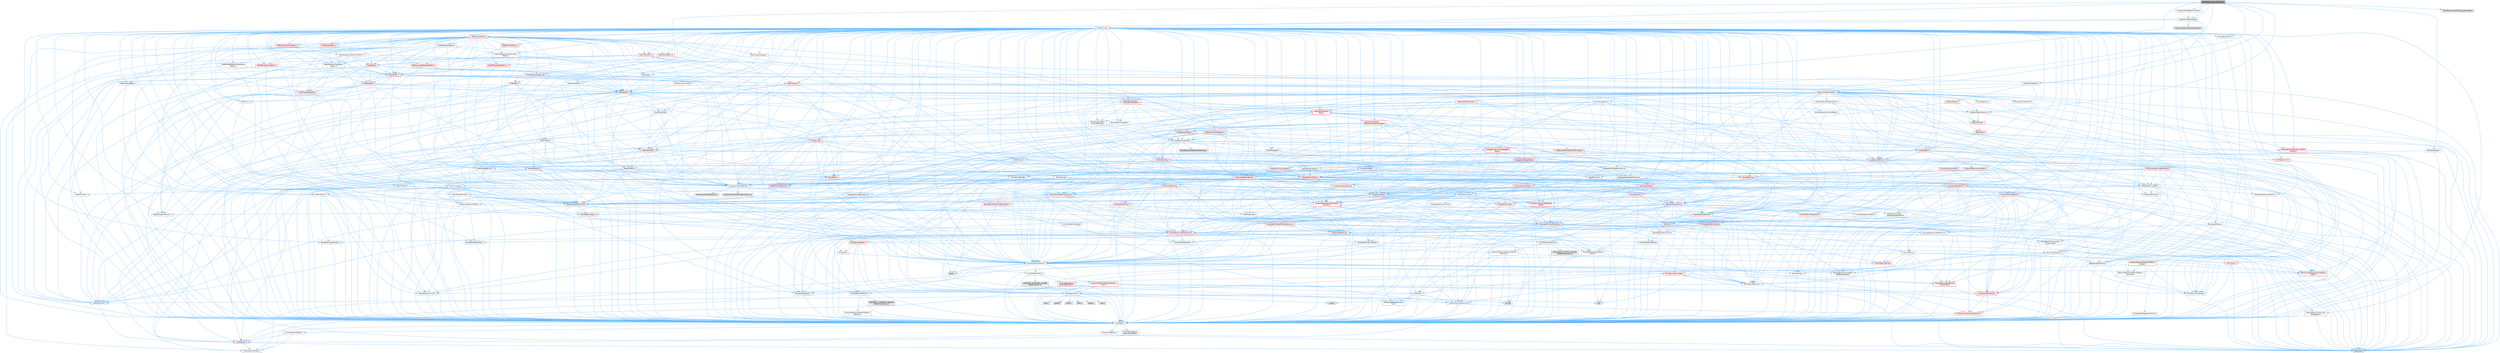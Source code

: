 digraph "MeshReplacementChange.h"
{
 // INTERACTIVE_SVG=YES
 // LATEX_PDF_SIZE
  bgcolor="transparent";
  edge [fontname=Helvetica,fontsize=10,labelfontname=Helvetica,labelfontsize=10];
  node [fontname=Helvetica,fontsize=10,shape=box,height=0.2,width=0.4];
  Node1 [id="Node000001",label="MeshReplacementChange.h",height=0.2,width=0.4,color="gray40", fillcolor="grey60", style="filled", fontcolor="black",tooltip=" "];
  Node1 -> Node2 [id="edge1_Node000001_Node000002",color="steelblue1",style="solid",tooltip=" "];
  Node2 [id="Node000002",label="Changes/MeshRegionChange.h",height=0.2,width=0.4,color="grey40", fillcolor="white", style="filled",URL="$d4/dd7/MeshRegionChange_8h.html",tooltip=" "];
  Node2 -> Node3 [id="edge2_Node000002_Node000003",color="steelblue1",style="solid",tooltip=" "];
  Node3 [id="Node000003",label="InteractiveToolChange.h",height=0.2,width=0.4,color="grey40", fillcolor="white", style="filled",URL="$db/d7a/InteractiveToolChange_8h.html",tooltip=" "];
  Node3 -> Node4 [id="edge3_Node000003_Node000004",color="steelblue1",style="solid",tooltip=" "];
  Node4 [id="Node000004",label="CoreMinimal.h",height=0.2,width=0.4,color="grey40", fillcolor="white", style="filled",URL="$d7/d67/CoreMinimal_8h.html",tooltip=" "];
  Node4 -> Node5 [id="edge4_Node000004_Node000005",color="steelblue1",style="solid",tooltip=" "];
  Node5 [id="Node000005",label="CoreTypes.h",height=0.2,width=0.4,color="grey40", fillcolor="white", style="filled",URL="$dc/dec/CoreTypes_8h.html",tooltip=" "];
  Node5 -> Node6 [id="edge5_Node000005_Node000006",color="steelblue1",style="solid",tooltip=" "];
  Node6 [id="Node000006",label="HAL/Platform.h",height=0.2,width=0.4,color="red", fillcolor="#FFF0F0", style="filled",URL="$d9/dd0/Platform_8h.html",tooltip=" "];
  Node6 -> Node9 [id="edge6_Node000006_Node000009",color="steelblue1",style="solid",tooltip=" "];
  Node9 [id="Node000009",label="type_traits",height=0.2,width=0.4,color="grey60", fillcolor="#E0E0E0", style="filled",tooltip=" "];
  Node6 -> Node10 [id="edge7_Node000006_Node000010",color="steelblue1",style="solid",tooltip=" "];
  Node10 [id="Node000010",label="PreprocessorHelpers.h",height=0.2,width=0.4,color="grey40", fillcolor="white", style="filled",URL="$db/ddb/PreprocessorHelpers_8h.html",tooltip=" "];
  Node5 -> Node16 [id="edge8_Node000005_Node000016",color="steelblue1",style="solid",tooltip=" "];
  Node16 [id="Node000016",label="ProfilingDebugging\l/UMemoryDefines.h",height=0.2,width=0.4,color="grey40", fillcolor="white", style="filled",URL="$d2/da2/UMemoryDefines_8h.html",tooltip=" "];
  Node5 -> Node17 [id="edge9_Node000005_Node000017",color="steelblue1",style="solid",tooltip=" "];
  Node17 [id="Node000017",label="Misc/CoreMiscDefines.h",height=0.2,width=0.4,color="grey40", fillcolor="white", style="filled",URL="$da/d38/CoreMiscDefines_8h.html",tooltip=" "];
  Node17 -> Node6 [id="edge10_Node000017_Node000006",color="steelblue1",style="solid",tooltip=" "];
  Node17 -> Node10 [id="edge11_Node000017_Node000010",color="steelblue1",style="solid",tooltip=" "];
  Node5 -> Node18 [id="edge12_Node000005_Node000018",color="steelblue1",style="solid",tooltip=" "];
  Node18 [id="Node000018",label="Misc/CoreDefines.h",height=0.2,width=0.4,color="grey40", fillcolor="white", style="filled",URL="$d3/dd2/CoreDefines_8h.html",tooltip=" "];
  Node4 -> Node19 [id="edge13_Node000004_Node000019",color="steelblue1",style="solid",tooltip=" "];
  Node19 [id="Node000019",label="CoreFwd.h",height=0.2,width=0.4,color="grey40", fillcolor="white", style="filled",URL="$d1/d1e/CoreFwd_8h.html",tooltip=" "];
  Node19 -> Node5 [id="edge14_Node000019_Node000005",color="steelblue1",style="solid",tooltip=" "];
  Node19 -> Node20 [id="edge15_Node000019_Node000020",color="steelblue1",style="solid",tooltip=" "];
  Node20 [id="Node000020",label="Containers/ContainersFwd.h",height=0.2,width=0.4,color="grey40", fillcolor="white", style="filled",URL="$d4/d0a/ContainersFwd_8h.html",tooltip=" "];
  Node20 -> Node6 [id="edge16_Node000020_Node000006",color="steelblue1",style="solid",tooltip=" "];
  Node20 -> Node5 [id="edge17_Node000020_Node000005",color="steelblue1",style="solid",tooltip=" "];
  Node20 -> Node21 [id="edge18_Node000020_Node000021",color="steelblue1",style="solid",tooltip=" "];
  Node21 [id="Node000021",label="Traits/IsContiguousContainer.h",height=0.2,width=0.4,color="red", fillcolor="#FFF0F0", style="filled",URL="$d5/d3c/IsContiguousContainer_8h.html",tooltip=" "];
  Node21 -> Node5 [id="edge19_Node000021_Node000005",color="steelblue1",style="solid",tooltip=" "];
  Node19 -> Node24 [id="edge20_Node000019_Node000024",color="steelblue1",style="solid",tooltip=" "];
  Node24 [id="Node000024",label="Math/MathFwd.h",height=0.2,width=0.4,color="grey40", fillcolor="white", style="filled",URL="$d2/d10/MathFwd_8h.html",tooltip=" "];
  Node24 -> Node6 [id="edge21_Node000024_Node000006",color="steelblue1",style="solid",tooltip=" "];
  Node19 -> Node25 [id="edge22_Node000019_Node000025",color="steelblue1",style="solid",tooltip=" "];
  Node25 [id="Node000025",label="UObject/UObjectHierarchy\lFwd.h",height=0.2,width=0.4,color="grey40", fillcolor="white", style="filled",URL="$d3/d13/UObjectHierarchyFwd_8h.html",tooltip=" "];
  Node4 -> Node25 [id="edge23_Node000004_Node000025",color="steelblue1",style="solid",tooltip=" "];
  Node4 -> Node20 [id="edge24_Node000004_Node000020",color="steelblue1",style="solid",tooltip=" "];
  Node4 -> Node26 [id="edge25_Node000004_Node000026",color="steelblue1",style="solid",tooltip=" "];
  Node26 [id="Node000026",label="Misc/VarArgs.h",height=0.2,width=0.4,color="grey40", fillcolor="white", style="filled",URL="$d5/d6f/VarArgs_8h.html",tooltip=" "];
  Node26 -> Node5 [id="edge26_Node000026_Node000005",color="steelblue1",style="solid",tooltip=" "];
  Node4 -> Node27 [id="edge27_Node000004_Node000027",color="steelblue1",style="solid",tooltip=" "];
  Node27 [id="Node000027",label="Logging/LogVerbosity.h",height=0.2,width=0.4,color="grey40", fillcolor="white", style="filled",URL="$d2/d8f/LogVerbosity_8h.html",tooltip=" "];
  Node27 -> Node5 [id="edge28_Node000027_Node000005",color="steelblue1",style="solid",tooltip=" "];
  Node4 -> Node28 [id="edge29_Node000004_Node000028",color="steelblue1",style="solid",tooltip=" "];
  Node28 [id="Node000028",label="Misc/OutputDevice.h",height=0.2,width=0.4,color="grey40", fillcolor="white", style="filled",URL="$d7/d32/OutputDevice_8h.html",tooltip=" "];
  Node28 -> Node19 [id="edge30_Node000028_Node000019",color="steelblue1",style="solid",tooltip=" "];
  Node28 -> Node5 [id="edge31_Node000028_Node000005",color="steelblue1",style="solid",tooltip=" "];
  Node28 -> Node27 [id="edge32_Node000028_Node000027",color="steelblue1",style="solid",tooltip=" "];
  Node28 -> Node26 [id="edge33_Node000028_Node000026",color="steelblue1",style="solid",tooltip=" "];
  Node28 -> Node29 [id="edge34_Node000028_Node000029",color="steelblue1",style="solid",tooltip=" "];
  Node29 [id="Node000029",label="Templates/IsArrayOrRefOf\lTypeByPredicate.h",height=0.2,width=0.4,color="grey40", fillcolor="white", style="filled",URL="$d6/da1/IsArrayOrRefOfTypeByPredicate_8h.html",tooltip=" "];
  Node29 -> Node5 [id="edge35_Node000029_Node000005",color="steelblue1",style="solid",tooltip=" "];
  Node28 -> Node30 [id="edge36_Node000028_Node000030",color="steelblue1",style="solid",tooltip=" "];
  Node30 [id="Node000030",label="Templates/IsValidVariadic\lFunctionArg.h",height=0.2,width=0.4,color="red", fillcolor="#FFF0F0", style="filled",URL="$d0/dc8/IsValidVariadicFunctionArg_8h.html",tooltip=" "];
  Node30 -> Node5 [id="edge37_Node000030_Node000005",color="steelblue1",style="solid",tooltip=" "];
  Node30 -> Node9 [id="edge38_Node000030_Node000009",color="steelblue1",style="solid",tooltip=" "];
  Node28 -> Node32 [id="edge39_Node000028_Node000032",color="steelblue1",style="solid",tooltip=" "];
  Node32 [id="Node000032",label="Traits/IsCharEncodingCompatible\lWith.h",height=0.2,width=0.4,color="red", fillcolor="#FFF0F0", style="filled",URL="$df/dd1/IsCharEncodingCompatibleWith_8h.html",tooltip=" "];
  Node32 -> Node9 [id="edge40_Node000032_Node000009",color="steelblue1",style="solid",tooltip=" "];
  Node4 -> Node34 [id="edge41_Node000004_Node000034",color="steelblue1",style="solid",tooltip=" "];
  Node34 [id="Node000034",label="HAL/PlatformCrt.h",height=0.2,width=0.4,color="grey40", fillcolor="white", style="filled",URL="$d8/d75/PlatformCrt_8h.html",tooltip=" "];
  Node34 -> Node35 [id="edge42_Node000034_Node000035",color="steelblue1",style="solid",tooltip=" "];
  Node35 [id="Node000035",label="new",height=0.2,width=0.4,color="grey60", fillcolor="#E0E0E0", style="filled",tooltip=" "];
  Node34 -> Node36 [id="edge43_Node000034_Node000036",color="steelblue1",style="solid",tooltip=" "];
  Node36 [id="Node000036",label="wchar.h",height=0.2,width=0.4,color="grey60", fillcolor="#E0E0E0", style="filled",tooltip=" "];
  Node34 -> Node37 [id="edge44_Node000034_Node000037",color="steelblue1",style="solid",tooltip=" "];
  Node37 [id="Node000037",label="stddef.h",height=0.2,width=0.4,color="grey60", fillcolor="#E0E0E0", style="filled",tooltip=" "];
  Node34 -> Node38 [id="edge45_Node000034_Node000038",color="steelblue1",style="solid",tooltip=" "];
  Node38 [id="Node000038",label="stdlib.h",height=0.2,width=0.4,color="grey60", fillcolor="#E0E0E0", style="filled",tooltip=" "];
  Node34 -> Node39 [id="edge46_Node000034_Node000039",color="steelblue1",style="solid",tooltip=" "];
  Node39 [id="Node000039",label="stdio.h",height=0.2,width=0.4,color="grey60", fillcolor="#E0E0E0", style="filled",tooltip=" "];
  Node34 -> Node40 [id="edge47_Node000034_Node000040",color="steelblue1",style="solid",tooltip=" "];
  Node40 [id="Node000040",label="stdarg.h",height=0.2,width=0.4,color="grey60", fillcolor="#E0E0E0", style="filled",tooltip=" "];
  Node34 -> Node41 [id="edge48_Node000034_Node000041",color="steelblue1",style="solid",tooltip=" "];
  Node41 [id="Node000041",label="math.h",height=0.2,width=0.4,color="grey60", fillcolor="#E0E0E0", style="filled",tooltip=" "];
  Node34 -> Node42 [id="edge49_Node000034_Node000042",color="steelblue1",style="solid",tooltip=" "];
  Node42 [id="Node000042",label="float.h",height=0.2,width=0.4,color="grey60", fillcolor="#E0E0E0", style="filled",tooltip=" "];
  Node34 -> Node43 [id="edge50_Node000034_Node000043",color="steelblue1",style="solid",tooltip=" "];
  Node43 [id="Node000043",label="string.h",height=0.2,width=0.4,color="grey60", fillcolor="#E0E0E0", style="filled",tooltip=" "];
  Node4 -> Node44 [id="edge51_Node000004_Node000044",color="steelblue1",style="solid",tooltip=" "];
  Node44 [id="Node000044",label="HAL/PlatformMisc.h",height=0.2,width=0.4,color="grey40", fillcolor="white", style="filled",URL="$d0/df5/PlatformMisc_8h.html",tooltip=" "];
  Node44 -> Node5 [id="edge52_Node000044_Node000005",color="steelblue1",style="solid",tooltip=" "];
  Node44 -> Node45 [id="edge53_Node000044_Node000045",color="steelblue1",style="solid",tooltip=" "];
  Node45 [id="Node000045",label="GenericPlatform/GenericPlatform\lMisc.h",height=0.2,width=0.4,color="red", fillcolor="#FFF0F0", style="filled",URL="$db/d9a/GenericPlatformMisc_8h.html",tooltip=" "];
  Node45 -> Node46 [id="edge54_Node000045_Node000046",color="steelblue1",style="solid",tooltip=" "];
  Node46 [id="Node000046",label="Containers/StringFwd.h",height=0.2,width=0.4,color="red", fillcolor="#FFF0F0", style="filled",URL="$df/d37/StringFwd_8h.html",tooltip=" "];
  Node46 -> Node5 [id="edge55_Node000046_Node000005",color="steelblue1",style="solid",tooltip=" "];
  Node46 -> Node21 [id="edge56_Node000046_Node000021",color="steelblue1",style="solid",tooltip=" "];
  Node45 -> Node19 [id="edge57_Node000045_Node000019",color="steelblue1",style="solid",tooltip=" "];
  Node45 -> Node5 [id="edge58_Node000045_Node000005",color="steelblue1",style="solid",tooltip=" "];
  Node45 -> Node34 [id="edge59_Node000045_Node000034",color="steelblue1",style="solid",tooltip=" "];
  Node45 -> Node49 [id="edge60_Node000045_Node000049",color="steelblue1",style="solid",tooltip=" "];
  Node49 [id="Node000049",label="Math/NumericLimits.h",height=0.2,width=0.4,color="grey40", fillcolor="white", style="filled",URL="$df/d1b/NumericLimits_8h.html",tooltip=" "];
  Node49 -> Node5 [id="edge61_Node000049_Node000005",color="steelblue1",style="solid",tooltip=" "];
  Node45 -> Node51 [id="edge62_Node000045_Node000051",color="steelblue1",style="solid",tooltip=" "];
  Node51 [id="Node000051",label="Misc/EnumClassFlags.h",height=0.2,width=0.4,color="grey40", fillcolor="white", style="filled",URL="$d8/de7/EnumClassFlags_8h.html",tooltip=" "];
  Node44 -> Node54 [id="edge63_Node000044_Node000054",color="steelblue1",style="solid",tooltip=" "];
  Node54 [id="Node000054",label="COMPILED_PLATFORM_HEADER\l(PlatformMisc.h)",height=0.2,width=0.4,color="grey60", fillcolor="#E0E0E0", style="filled",tooltip=" "];
  Node44 -> Node55 [id="edge64_Node000044_Node000055",color="steelblue1",style="solid",tooltip=" "];
  Node55 [id="Node000055",label="ProfilingDebugging\l/CpuProfilerTrace.h",height=0.2,width=0.4,color="red", fillcolor="#FFF0F0", style="filled",URL="$da/dcb/CpuProfilerTrace_8h.html",tooltip=" "];
  Node55 -> Node5 [id="edge65_Node000055_Node000005",color="steelblue1",style="solid",tooltip=" "];
  Node55 -> Node20 [id="edge66_Node000055_Node000020",color="steelblue1",style="solid",tooltip=" "];
  Node55 -> Node56 [id="edge67_Node000055_Node000056",color="steelblue1",style="solid",tooltip=" "];
  Node56 [id="Node000056",label="HAL/PlatformAtomics.h",height=0.2,width=0.4,color="grey40", fillcolor="white", style="filled",URL="$d3/d36/PlatformAtomics_8h.html",tooltip=" "];
  Node56 -> Node5 [id="edge68_Node000056_Node000005",color="steelblue1",style="solid",tooltip=" "];
  Node56 -> Node57 [id="edge69_Node000056_Node000057",color="steelblue1",style="solid",tooltip=" "];
  Node57 [id="Node000057",label="GenericPlatform/GenericPlatform\lAtomics.h",height=0.2,width=0.4,color="grey40", fillcolor="white", style="filled",URL="$da/d72/GenericPlatformAtomics_8h.html",tooltip=" "];
  Node57 -> Node5 [id="edge70_Node000057_Node000005",color="steelblue1",style="solid",tooltip=" "];
  Node56 -> Node58 [id="edge71_Node000056_Node000058",color="steelblue1",style="solid",tooltip=" "];
  Node58 [id="Node000058",label="COMPILED_PLATFORM_HEADER\l(PlatformAtomics.h)",height=0.2,width=0.4,color="grey60", fillcolor="#E0E0E0", style="filled",tooltip=" "];
  Node55 -> Node10 [id="edge72_Node000055_Node000010",color="steelblue1",style="solid",tooltip=" "];
  Node4 -> Node63 [id="edge73_Node000004_Node000063",color="steelblue1",style="solid",tooltip=" "];
  Node63 [id="Node000063",label="Misc/AssertionMacros.h",height=0.2,width=0.4,color="grey40", fillcolor="white", style="filled",URL="$d0/dfa/AssertionMacros_8h.html",tooltip=" "];
  Node63 -> Node5 [id="edge74_Node000063_Node000005",color="steelblue1",style="solid",tooltip=" "];
  Node63 -> Node6 [id="edge75_Node000063_Node000006",color="steelblue1",style="solid",tooltip=" "];
  Node63 -> Node44 [id="edge76_Node000063_Node000044",color="steelblue1",style="solid",tooltip=" "];
  Node63 -> Node10 [id="edge77_Node000063_Node000010",color="steelblue1",style="solid",tooltip=" "];
  Node63 -> Node64 [id="edge78_Node000063_Node000064",color="steelblue1",style="solid",tooltip=" "];
  Node64 [id="Node000064",label="Templates/EnableIf.h",height=0.2,width=0.4,color="grey40", fillcolor="white", style="filled",URL="$d7/d60/EnableIf_8h.html",tooltip=" "];
  Node64 -> Node5 [id="edge79_Node000064_Node000005",color="steelblue1",style="solid",tooltip=" "];
  Node63 -> Node29 [id="edge80_Node000063_Node000029",color="steelblue1",style="solid",tooltip=" "];
  Node63 -> Node30 [id="edge81_Node000063_Node000030",color="steelblue1",style="solid",tooltip=" "];
  Node63 -> Node32 [id="edge82_Node000063_Node000032",color="steelblue1",style="solid",tooltip=" "];
  Node63 -> Node26 [id="edge83_Node000063_Node000026",color="steelblue1",style="solid",tooltip=" "];
  Node63 -> Node65 [id="edge84_Node000063_Node000065",color="steelblue1",style="solid",tooltip=" "];
  Node65 [id="Node000065",label="String/FormatStringSan.h",height=0.2,width=0.4,color="red", fillcolor="#FFF0F0", style="filled",URL="$d3/d8b/FormatStringSan_8h.html",tooltip=" "];
  Node65 -> Node9 [id="edge85_Node000065_Node000009",color="steelblue1",style="solid",tooltip=" "];
  Node65 -> Node5 [id="edge86_Node000065_Node000005",color="steelblue1",style="solid",tooltip=" "];
  Node65 -> Node66 [id="edge87_Node000065_Node000066",color="steelblue1",style="solid",tooltip=" "];
  Node66 [id="Node000066",label="Templates/Requires.h",height=0.2,width=0.4,color="grey40", fillcolor="white", style="filled",URL="$dc/d96/Requires_8h.html",tooltip=" "];
  Node66 -> Node64 [id="edge88_Node000066_Node000064",color="steelblue1",style="solid",tooltip=" "];
  Node66 -> Node9 [id="edge89_Node000066_Node000009",color="steelblue1",style="solid",tooltip=" "];
  Node65 -> Node30 [id="edge90_Node000065_Node000030",color="steelblue1",style="solid",tooltip=" "];
  Node65 -> Node20 [id="edge91_Node000065_Node000020",color="steelblue1",style="solid",tooltip=" "];
  Node63 -> Node71 [id="edge92_Node000063_Node000071",color="steelblue1",style="solid",tooltip=" "];
  Node71 [id="Node000071",label="atomic",height=0.2,width=0.4,color="grey60", fillcolor="#E0E0E0", style="filled",tooltip=" "];
  Node4 -> Node72 [id="edge93_Node000004_Node000072",color="steelblue1",style="solid",tooltip=" "];
  Node72 [id="Node000072",label="Templates/IsPointer.h",height=0.2,width=0.4,color="grey40", fillcolor="white", style="filled",URL="$d7/d05/IsPointer_8h.html",tooltip=" "];
  Node72 -> Node5 [id="edge94_Node000072_Node000005",color="steelblue1",style="solid",tooltip=" "];
  Node4 -> Node73 [id="edge95_Node000004_Node000073",color="steelblue1",style="solid",tooltip=" "];
  Node73 [id="Node000073",label="HAL/PlatformMemory.h",height=0.2,width=0.4,color="grey40", fillcolor="white", style="filled",URL="$de/d68/PlatformMemory_8h.html",tooltip=" "];
  Node73 -> Node5 [id="edge96_Node000073_Node000005",color="steelblue1",style="solid",tooltip=" "];
  Node73 -> Node74 [id="edge97_Node000073_Node000074",color="steelblue1",style="solid",tooltip=" "];
  Node74 [id="Node000074",label="GenericPlatform/GenericPlatform\lMemory.h",height=0.2,width=0.4,color="grey40", fillcolor="white", style="filled",URL="$dd/d22/GenericPlatformMemory_8h.html",tooltip=" "];
  Node74 -> Node19 [id="edge98_Node000074_Node000019",color="steelblue1",style="solid",tooltip=" "];
  Node74 -> Node5 [id="edge99_Node000074_Node000005",color="steelblue1",style="solid",tooltip=" "];
  Node74 -> Node75 [id="edge100_Node000074_Node000075",color="steelblue1",style="solid",tooltip=" "];
  Node75 [id="Node000075",label="HAL/PlatformString.h",height=0.2,width=0.4,color="red", fillcolor="#FFF0F0", style="filled",URL="$db/db5/PlatformString_8h.html",tooltip=" "];
  Node75 -> Node5 [id="edge101_Node000075_Node000005",color="steelblue1",style="solid",tooltip=" "];
  Node74 -> Node43 [id="edge102_Node000074_Node000043",color="steelblue1",style="solid",tooltip=" "];
  Node74 -> Node36 [id="edge103_Node000074_Node000036",color="steelblue1",style="solid",tooltip=" "];
  Node73 -> Node77 [id="edge104_Node000073_Node000077",color="steelblue1",style="solid",tooltip=" "];
  Node77 [id="Node000077",label="COMPILED_PLATFORM_HEADER\l(PlatformMemory.h)",height=0.2,width=0.4,color="grey60", fillcolor="#E0E0E0", style="filled",tooltip=" "];
  Node4 -> Node56 [id="edge105_Node000004_Node000056",color="steelblue1",style="solid",tooltip=" "];
  Node4 -> Node78 [id="edge106_Node000004_Node000078",color="steelblue1",style="solid",tooltip=" "];
  Node78 [id="Node000078",label="Misc/Exec.h",height=0.2,width=0.4,color="grey40", fillcolor="white", style="filled",URL="$de/ddb/Exec_8h.html",tooltip=" "];
  Node78 -> Node5 [id="edge107_Node000078_Node000005",color="steelblue1",style="solid",tooltip=" "];
  Node78 -> Node63 [id="edge108_Node000078_Node000063",color="steelblue1",style="solid",tooltip=" "];
  Node4 -> Node79 [id="edge109_Node000004_Node000079",color="steelblue1",style="solid",tooltip=" "];
  Node79 [id="Node000079",label="HAL/MemoryBase.h",height=0.2,width=0.4,color="red", fillcolor="#FFF0F0", style="filled",URL="$d6/d9f/MemoryBase_8h.html",tooltip=" "];
  Node79 -> Node5 [id="edge110_Node000079_Node000005",color="steelblue1",style="solid",tooltip=" "];
  Node79 -> Node56 [id="edge111_Node000079_Node000056",color="steelblue1",style="solid",tooltip=" "];
  Node79 -> Node34 [id="edge112_Node000079_Node000034",color="steelblue1",style="solid",tooltip=" "];
  Node79 -> Node78 [id="edge113_Node000079_Node000078",color="steelblue1",style="solid",tooltip=" "];
  Node79 -> Node28 [id="edge114_Node000079_Node000028",color="steelblue1",style="solid",tooltip=" "];
  Node4 -> Node89 [id="edge115_Node000004_Node000089",color="steelblue1",style="solid",tooltip=" "];
  Node89 [id="Node000089",label="HAL/UnrealMemory.h",height=0.2,width=0.4,color="red", fillcolor="#FFF0F0", style="filled",URL="$d9/d96/UnrealMemory_8h.html",tooltip=" "];
  Node89 -> Node5 [id="edge116_Node000089_Node000005",color="steelblue1",style="solid",tooltip=" "];
  Node89 -> Node74 [id="edge117_Node000089_Node000074",color="steelblue1",style="solid",tooltip=" "];
  Node89 -> Node79 [id="edge118_Node000089_Node000079",color="steelblue1",style="solid",tooltip=" "];
  Node89 -> Node73 [id="edge119_Node000089_Node000073",color="steelblue1",style="solid",tooltip=" "];
  Node89 -> Node72 [id="edge120_Node000089_Node000072",color="steelblue1",style="solid",tooltip=" "];
  Node4 -> Node91 [id="edge121_Node000004_Node000091",color="steelblue1",style="solid",tooltip=" "];
  Node91 [id="Node000091",label="Templates/IsArithmetic.h",height=0.2,width=0.4,color="grey40", fillcolor="white", style="filled",URL="$d2/d5d/IsArithmetic_8h.html",tooltip=" "];
  Node91 -> Node5 [id="edge122_Node000091_Node000005",color="steelblue1",style="solid",tooltip=" "];
  Node4 -> Node85 [id="edge123_Node000004_Node000085",color="steelblue1",style="solid",tooltip=" "];
  Node85 [id="Node000085",label="Templates/AndOrNot.h",height=0.2,width=0.4,color="grey40", fillcolor="white", style="filled",URL="$db/d0a/AndOrNot_8h.html",tooltip=" "];
  Node85 -> Node5 [id="edge124_Node000085_Node000005",color="steelblue1",style="solid",tooltip=" "];
  Node4 -> Node92 [id="edge125_Node000004_Node000092",color="steelblue1",style="solid",tooltip=" "];
  Node92 [id="Node000092",label="Templates/IsPODType.h",height=0.2,width=0.4,color="grey40", fillcolor="white", style="filled",URL="$d7/db1/IsPODType_8h.html",tooltip=" "];
  Node92 -> Node5 [id="edge126_Node000092_Node000005",color="steelblue1",style="solid",tooltip=" "];
  Node4 -> Node93 [id="edge127_Node000004_Node000093",color="steelblue1",style="solid",tooltip=" "];
  Node93 [id="Node000093",label="Templates/IsUECoreType.h",height=0.2,width=0.4,color="grey40", fillcolor="white", style="filled",URL="$d1/db8/IsUECoreType_8h.html",tooltip=" "];
  Node93 -> Node5 [id="edge128_Node000093_Node000005",color="steelblue1",style="solid",tooltip=" "];
  Node93 -> Node9 [id="edge129_Node000093_Node000009",color="steelblue1",style="solid",tooltip=" "];
  Node4 -> Node86 [id="edge130_Node000004_Node000086",color="steelblue1",style="solid",tooltip=" "];
  Node86 [id="Node000086",label="Templates/IsTriviallyCopy\lConstructible.h",height=0.2,width=0.4,color="grey40", fillcolor="white", style="filled",URL="$d3/d78/IsTriviallyCopyConstructible_8h.html",tooltip=" "];
  Node86 -> Node5 [id="edge131_Node000086_Node000005",color="steelblue1",style="solid",tooltip=" "];
  Node86 -> Node9 [id="edge132_Node000086_Node000009",color="steelblue1",style="solid",tooltip=" "];
  Node4 -> Node94 [id="edge133_Node000004_Node000094",color="steelblue1",style="solid",tooltip=" "];
  Node94 [id="Node000094",label="Templates/UnrealTypeTraits.h",height=0.2,width=0.4,color="red", fillcolor="#FFF0F0", style="filled",URL="$d2/d2d/UnrealTypeTraits_8h.html",tooltip=" "];
  Node94 -> Node5 [id="edge134_Node000094_Node000005",color="steelblue1",style="solid",tooltip=" "];
  Node94 -> Node72 [id="edge135_Node000094_Node000072",color="steelblue1",style="solid",tooltip=" "];
  Node94 -> Node63 [id="edge136_Node000094_Node000063",color="steelblue1",style="solid",tooltip=" "];
  Node94 -> Node85 [id="edge137_Node000094_Node000085",color="steelblue1",style="solid",tooltip=" "];
  Node94 -> Node64 [id="edge138_Node000094_Node000064",color="steelblue1",style="solid",tooltip=" "];
  Node94 -> Node91 [id="edge139_Node000094_Node000091",color="steelblue1",style="solid",tooltip=" "];
  Node94 -> Node92 [id="edge140_Node000094_Node000092",color="steelblue1",style="solid",tooltip=" "];
  Node94 -> Node93 [id="edge141_Node000094_Node000093",color="steelblue1",style="solid",tooltip=" "];
  Node94 -> Node86 [id="edge142_Node000094_Node000086",color="steelblue1",style="solid",tooltip=" "];
  Node4 -> Node64 [id="edge143_Node000004_Node000064",color="steelblue1",style="solid",tooltip=" "];
  Node4 -> Node96 [id="edge144_Node000004_Node000096",color="steelblue1",style="solid",tooltip=" "];
  Node96 [id="Node000096",label="Templates/RemoveReference.h",height=0.2,width=0.4,color="grey40", fillcolor="white", style="filled",URL="$da/dbe/RemoveReference_8h.html",tooltip=" "];
  Node96 -> Node5 [id="edge145_Node000096_Node000005",color="steelblue1",style="solid",tooltip=" "];
  Node4 -> Node97 [id="edge146_Node000004_Node000097",color="steelblue1",style="solid",tooltip=" "];
  Node97 [id="Node000097",label="Templates/IntegralConstant.h",height=0.2,width=0.4,color="grey40", fillcolor="white", style="filled",URL="$db/d1b/IntegralConstant_8h.html",tooltip=" "];
  Node97 -> Node5 [id="edge147_Node000097_Node000005",color="steelblue1",style="solid",tooltip=" "];
  Node4 -> Node98 [id="edge148_Node000004_Node000098",color="steelblue1",style="solid",tooltip=" "];
  Node98 [id="Node000098",label="Templates/IsClass.h",height=0.2,width=0.4,color="grey40", fillcolor="white", style="filled",URL="$db/dcb/IsClass_8h.html",tooltip=" "];
  Node98 -> Node5 [id="edge149_Node000098_Node000005",color="steelblue1",style="solid",tooltip=" "];
  Node4 -> Node99 [id="edge150_Node000004_Node000099",color="steelblue1",style="solid",tooltip=" "];
  Node99 [id="Node000099",label="Templates/TypeCompatible\lBytes.h",height=0.2,width=0.4,color="grey40", fillcolor="white", style="filled",URL="$df/d0a/TypeCompatibleBytes_8h.html",tooltip=" "];
  Node99 -> Node5 [id="edge151_Node000099_Node000005",color="steelblue1",style="solid",tooltip=" "];
  Node99 -> Node43 [id="edge152_Node000099_Node000043",color="steelblue1",style="solid",tooltip=" "];
  Node99 -> Node35 [id="edge153_Node000099_Node000035",color="steelblue1",style="solid",tooltip=" "];
  Node99 -> Node9 [id="edge154_Node000099_Node000009",color="steelblue1",style="solid",tooltip=" "];
  Node4 -> Node21 [id="edge155_Node000004_Node000021",color="steelblue1",style="solid",tooltip=" "];
  Node4 -> Node100 [id="edge156_Node000004_Node000100",color="steelblue1",style="solid",tooltip=" "];
  Node100 [id="Node000100",label="Templates/UnrealTemplate.h",height=0.2,width=0.4,color="red", fillcolor="#FFF0F0", style="filled",URL="$d4/d24/UnrealTemplate_8h.html",tooltip=" "];
  Node100 -> Node5 [id="edge157_Node000100_Node000005",color="steelblue1",style="solid",tooltip=" "];
  Node100 -> Node72 [id="edge158_Node000100_Node000072",color="steelblue1",style="solid",tooltip=" "];
  Node100 -> Node89 [id="edge159_Node000100_Node000089",color="steelblue1",style="solid",tooltip=" "];
  Node100 -> Node94 [id="edge160_Node000100_Node000094",color="steelblue1",style="solid",tooltip=" "];
  Node100 -> Node96 [id="edge161_Node000100_Node000096",color="steelblue1",style="solid",tooltip=" "];
  Node100 -> Node66 [id="edge162_Node000100_Node000066",color="steelblue1",style="solid",tooltip=" "];
  Node100 -> Node99 [id="edge163_Node000100_Node000099",color="steelblue1",style="solid",tooltip=" "];
  Node100 -> Node21 [id="edge164_Node000100_Node000021",color="steelblue1",style="solid",tooltip=" "];
  Node100 -> Node9 [id="edge165_Node000100_Node000009",color="steelblue1",style="solid",tooltip=" "];
  Node4 -> Node49 [id="edge166_Node000004_Node000049",color="steelblue1",style="solid",tooltip=" "];
  Node4 -> Node104 [id="edge167_Node000004_Node000104",color="steelblue1",style="solid",tooltip=" "];
  Node104 [id="Node000104",label="HAL/PlatformMath.h",height=0.2,width=0.4,color="red", fillcolor="#FFF0F0", style="filled",URL="$dc/d53/PlatformMath_8h.html",tooltip=" "];
  Node104 -> Node5 [id="edge168_Node000104_Node000005",color="steelblue1",style="solid",tooltip=" "];
  Node4 -> Node87 [id="edge169_Node000004_Node000087",color="steelblue1",style="solid",tooltip=" "];
  Node87 [id="Node000087",label="Templates/IsTriviallyCopy\lAssignable.h",height=0.2,width=0.4,color="grey40", fillcolor="white", style="filled",URL="$d2/df2/IsTriviallyCopyAssignable_8h.html",tooltip=" "];
  Node87 -> Node5 [id="edge170_Node000087_Node000005",color="steelblue1",style="solid",tooltip=" "];
  Node87 -> Node9 [id="edge171_Node000087_Node000009",color="steelblue1",style="solid",tooltip=" "];
  Node4 -> Node112 [id="edge172_Node000004_Node000112",color="steelblue1",style="solid",tooltip=" "];
  Node112 [id="Node000112",label="Templates/MemoryOps.h",height=0.2,width=0.4,color="red", fillcolor="#FFF0F0", style="filled",URL="$db/dea/MemoryOps_8h.html",tooltip=" "];
  Node112 -> Node5 [id="edge173_Node000112_Node000005",color="steelblue1",style="solid",tooltip=" "];
  Node112 -> Node89 [id="edge174_Node000112_Node000089",color="steelblue1",style="solid",tooltip=" "];
  Node112 -> Node87 [id="edge175_Node000112_Node000087",color="steelblue1",style="solid",tooltip=" "];
  Node112 -> Node86 [id="edge176_Node000112_Node000086",color="steelblue1",style="solid",tooltip=" "];
  Node112 -> Node66 [id="edge177_Node000112_Node000066",color="steelblue1",style="solid",tooltip=" "];
  Node112 -> Node94 [id="edge178_Node000112_Node000094",color="steelblue1",style="solid",tooltip=" "];
  Node112 -> Node35 [id="edge179_Node000112_Node000035",color="steelblue1",style="solid",tooltip=" "];
  Node112 -> Node9 [id="edge180_Node000112_Node000009",color="steelblue1",style="solid",tooltip=" "];
  Node4 -> Node113 [id="edge181_Node000004_Node000113",color="steelblue1",style="solid",tooltip=" "];
  Node113 [id="Node000113",label="Containers/ContainerAllocation\lPolicies.h",height=0.2,width=0.4,color="red", fillcolor="#FFF0F0", style="filled",URL="$d7/dff/ContainerAllocationPolicies_8h.html",tooltip=" "];
  Node113 -> Node5 [id="edge182_Node000113_Node000005",color="steelblue1",style="solid",tooltip=" "];
  Node113 -> Node113 [id="edge183_Node000113_Node000113",color="steelblue1",style="solid",tooltip=" "];
  Node113 -> Node104 [id="edge184_Node000113_Node000104",color="steelblue1",style="solid",tooltip=" "];
  Node113 -> Node89 [id="edge185_Node000113_Node000089",color="steelblue1",style="solid",tooltip=" "];
  Node113 -> Node49 [id="edge186_Node000113_Node000049",color="steelblue1",style="solid",tooltip=" "];
  Node113 -> Node63 [id="edge187_Node000113_Node000063",color="steelblue1",style="solid",tooltip=" "];
  Node113 -> Node112 [id="edge188_Node000113_Node000112",color="steelblue1",style="solid",tooltip=" "];
  Node113 -> Node99 [id="edge189_Node000113_Node000099",color="steelblue1",style="solid",tooltip=" "];
  Node113 -> Node9 [id="edge190_Node000113_Node000009",color="steelblue1",style="solid",tooltip=" "];
  Node4 -> Node116 [id="edge191_Node000004_Node000116",color="steelblue1",style="solid",tooltip=" "];
  Node116 [id="Node000116",label="Templates/IsEnumClass.h",height=0.2,width=0.4,color="grey40", fillcolor="white", style="filled",URL="$d7/d15/IsEnumClass_8h.html",tooltip=" "];
  Node116 -> Node5 [id="edge192_Node000116_Node000005",color="steelblue1",style="solid",tooltip=" "];
  Node116 -> Node85 [id="edge193_Node000116_Node000085",color="steelblue1",style="solid",tooltip=" "];
  Node4 -> Node117 [id="edge194_Node000004_Node000117",color="steelblue1",style="solid",tooltip=" "];
  Node117 [id="Node000117",label="HAL/PlatformProperties.h",height=0.2,width=0.4,color="red", fillcolor="#FFF0F0", style="filled",URL="$d9/db0/PlatformProperties_8h.html",tooltip=" "];
  Node117 -> Node5 [id="edge195_Node000117_Node000005",color="steelblue1",style="solid",tooltip=" "];
  Node4 -> Node120 [id="edge196_Node000004_Node000120",color="steelblue1",style="solid",tooltip=" "];
  Node120 [id="Node000120",label="Misc/EngineVersionBase.h",height=0.2,width=0.4,color="grey40", fillcolor="white", style="filled",URL="$d5/d2b/EngineVersionBase_8h.html",tooltip=" "];
  Node120 -> Node5 [id="edge197_Node000120_Node000005",color="steelblue1",style="solid",tooltip=" "];
  Node4 -> Node121 [id="edge198_Node000004_Node000121",color="steelblue1",style="solid",tooltip=" "];
  Node121 [id="Node000121",label="Internationalization\l/TextNamespaceFwd.h",height=0.2,width=0.4,color="grey40", fillcolor="white", style="filled",URL="$d8/d97/TextNamespaceFwd_8h.html",tooltip=" "];
  Node121 -> Node5 [id="edge199_Node000121_Node000005",color="steelblue1",style="solid",tooltip=" "];
  Node4 -> Node122 [id="edge200_Node000004_Node000122",color="steelblue1",style="solid",tooltip=" "];
  Node122 [id="Node000122",label="Serialization/Archive.h",height=0.2,width=0.4,color="red", fillcolor="#FFF0F0", style="filled",URL="$d7/d3b/Archive_8h.html",tooltip=" "];
  Node122 -> Node19 [id="edge201_Node000122_Node000019",color="steelblue1",style="solid",tooltip=" "];
  Node122 -> Node5 [id="edge202_Node000122_Node000005",color="steelblue1",style="solid",tooltip=" "];
  Node122 -> Node117 [id="edge203_Node000122_Node000117",color="steelblue1",style="solid",tooltip=" "];
  Node122 -> Node121 [id="edge204_Node000122_Node000121",color="steelblue1",style="solid",tooltip=" "];
  Node122 -> Node24 [id="edge205_Node000122_Node000024",color="steelblue1",style="solid",tooltip=" "];
  Node122 -> Node63 [id="edge206_Node000122_Node000063",color="steelblue1",style="solid",tooltip=" "];
  Node122 -> Node120 [id="edge207_Node000122_Node000120",color="steelblue1",style="solid",tooltip=" "];
  Node122 -> Node26 [id="edge208_Node000122_Node000026",color="steelblue1",style="solid",tooltip=" "];
  Node122 -> Node64 [id="edge209_Node000122_Node000064",color="steelblue1",style="solid",tooltip=" "];
  Node122 -> Node29 [id="edge210_Node000122_Node000029",color="steelblue1",style="solid",tooltip=" "];
  Node122 -> Node116 [id="edge211_Node000122_Node000116",color="steelblue1",style="solid",tooltip=" "];
  Node122 -> Node30 [id="edge212_Node000122_Node000030",color="steelblue1",style="solid",tooltip=" "];
  Node122 -> Node100 [id="edge213_Node000122_Node000100",color="steelblue1",style="solid",tooltip=" "];
  Node122 -> Node32 [id="edge214_Node000122_Node000032",color="steelblue1",style="solid",tooltip=" "];
  Node122 -> Node125 [id="edge215_Node000122_Node000125",color="steelblue1",style="solid",tooltip=" "];
  Node125 [id="Node000125",label="UObject/ObjectVersion.h",height=0.2,width=0.4,color="grey40", fillcolor="white", style="filled",URL="$da/d63/ObjectVersion_8h.html",tooltip=" "];
  Node125 -> Node5 [id="edge216_Node000125_Node000005",color="steelblue1",style="solid",tooltip=" "];
  Node4 -> Node126 [id="edge217_Node000004_Node000126",color="steelblue1",style="solid",tooltip=" "];
  Node126 [id="Node000126",label="Templates/Less.h",height=0.2,width=0.4,color="grey40", fillcolor="white", style="filled",URL="$de/dc8/Less_8h.html",tooltip=" "];
  Node126 -> Node5 [id="edge218_Node000126_Node000005",color="steelblue1",style="solid",tooltip=" "];
  Node126 -> Node100 [id="edge219_Node000126_Node000100",color="steelblue1",style="solid",tooltip=" "];
  Node4 -> Node127 [id="edge220_Node000004_Node000127",color="steelblue1",style="solid",tooltip=" "];
  Node127 [id="Node000127",label="Templates/Sorting.h",height=0.2,width=0.4,color="red", fillcolor="#FFF0F0", style="filled",URL="$d3/d9e/Sorting_8h.html",tooltip=" "];
  Node127 -> Node5 [id="edge221_Node000127_Node000005",color="steelblue1",style="solid",tooltip=" "];
  Node127 -> Node104 [id="edge222_Node000127_Node000104",color="steelblue1",style="solid",tooltip=" "];
  Node127 -> Node126 [id="edge223_Node000127_Node000126",color="steelblue1",style="solid",tooltip=" "];
  Node4 -> Node138 [id="edge224_Node000004_Node000138",color="steelblue1",style="solid",tooltip=" "];
  Node138 [id="Node000138",label="Misc/Char.h",height=0.2,width=0.4,color="red", fillcolor="#FFF0F0", style="filled",URL="$d0/d58/Char_8h.html",tooltip=" "];
  Node138 -> Node5 [id="edge225_Node000138_Node000005",color="steelblue1",style="solid",tooltip=" "];
  Node138 -> Node9 [id="edge226_Node000138_Node000009",color="steelblue1",style="solid",tooltip=" "];
  Node4 -> Node141 [id="edge227_Node000004_Node000141",color="steelblue1",style="solid",tooltip=" "];
  Node141 [id="Node000141",label="GenericPlatform/GenericPlatform\lStricmp.h",height=0.2,width=0.4,color="grey40", fillcolor="white", style="filled",URL="$d2/d86/GenericPlatformStricmp_8h.html",tooltip=" "];
  Node141 -> Node5 [id="edge228_Node000141_Node000005",color="steelblue1",style="solid",tooltip=" "];
  Node4 -> Node142 [id="edge229_Node000004_Node000142",color="steelblue1",style="solid",tooltip=" "];
  Node142 [id="Node000142",label="GenericPlatform/GenericPlatform\lString.h",height=0.2,width=0.4,color="red", fillcolor="#FFF0F0", style="filled",URL="$dd/d20/GenericPlatformString_8h.html",tooltip=" "];
  Node142 -> Node5 [id="edge230_Node000142_Node000005",color="steelblue1",style="solid",tooltip=" "];
  Node142 -> Node141 [id="edge231_Node000142_Node000141",color="steelblue1",style="solid",tooltip=" "];
  Node142 -> Node64 [id="edge232_Node000142_Node000064",color="steelblue1",style="solid",tooltip=" "];
  Node142 -> Node32 [id="edge233_Node000142_Node000032",color="steelblue1",style="solid",tooltip=" "];
  Node142 -> Node9 [id="edge234_Node000142_Node000009",color="steelblue1",style="solid",tooltip=" "];
  Node4 -> Node75 [id="edge235_Node000004_Node000075",color="steelblue1",style="solid",tooltip=" "];
  Node4 -> Node145 [id="edge236_Node000004_Node000145",color="steelblue1",style="solid",tooltip=" "];
  Node145 [id="Node000145",label="Misc/CString.h",height=0.2,width=0.4,color="grey40", fillcolor="white", style="filled",URL="$d2/d49/CString_8h.html",tooltip=" "];
  Node145 -> Node5 [id="edge237_Node000145_Node000005",color="steelblue1",style="solid",tooltip=" "];
  Node145 -> Node34 [id="edge238_Node000145_Node000034",color="steelblue1",style="solid",tooltip=" "];
  Node145 -> Node75 [id="edge239_Node000145_Node000075",color="steelblue1",style="solid",tooltip=" "];
  Node145 -> Node63 [id="edge240_Node000145_Node000063",color="steelblue1",style="solid",tooltip=" "];
  Node145 -> Node138 [id="edge241_Node000145_Node000138",color="steelblue1",style="solid",tooltip=" "];
  Node145 -> Node26 [id="edge242_Node000145_Node000026",color="steelblue1",style="solid",tooltip=" "];
  Node145 -> Node29 [id="edge243_Node000145_Node000029",color="steelblue1",style="solid",tooltip=" "];
  Node145 -> Node30 [id="edge244_Node000145_Node000030",color="steelblue1",style="solid",tooltip=" "];
  Node145 -> Node32 [id="edge245_Node000145_Node000032",color="steelblue1",style="solid",tooltip=" "];
  Node4 -> Node146 [id="edge246_Node000004_Node000146",color="steelblue1",style="solid",tooltip=" "];
  Node146 [id="Node000146",label="Misc/Crc.h",height=0.2,width=0.4,color="red", fillcolor="#FFF0F0", style="filled",URL="$d4/dd2/Crc_8h.html",tooltip=" "];
  Node146 -> Node5 [id="edge247_Node000146_Node000005",color="steelblue1",style="solid",tooltip=" "];
  Node146 -> Node75 [id="edge248_Node000146_Node000075",color="steelblue1",style="solid",tooltip=" "];
  Node146 -> Node63 [id="edge249_Node000146_Node000063",color="steelblue1",style="solid",tooltip=" "];
  Node146 -> Node145 [id="edge250_Node000146_Node000145",color="steelblue1",style="solid",tooltip=" "];
  Node146 -> Node138 [id="edge251_Node000146_Node000138",color="steelblue1",style="solid",tooltip=" "];
  Node146 -> Node94 [id="edge252_Node000146_Node000094",color="steelblue1",style="solid",tooltip=" "];
  Node4 -> Node137 [id="edge253_Node000004_Node000137",color="steelblue1",style="solid",tooltip=" "];
  Node137 [id="Node000137",label="Math/UnrealMathUtility.h",height=0.2,width=0.4,color="red", fillcolor="#FFF0F0", style="filled",URL="$db/db8/UnrealMathUtility_8h.html",tooltip=" "];
  Node137 -> Node5 [id="edge254_Node000137_Node000005",color="steelblue1",style="solid",tooltip=" "];
  Node137 -> Node63 [id="edge255_Node000137_Node000063",color="steelblue1",style="solid",tooltip=" "];
  Node137 -> Node104 [id="edge256_Node000137_Node000104",color="steelblue1",style="solid",tooltip=" "];
  Node137 -> Node24 [id="edge257_Node000137_Node000024",color="steelblue1",style="solid",tooltip=" "];
  Node137 -> Node66 [id="edge258_Node000137_Node000066",color="steelblue1",style="solid",tooltip=" "];
  Node4 -> Node147 [id="edge259_Node000004_Node000147",color="steelblue1",style="solid",tooltip=" "];
  Node147 [id="Node000147",label="Containers/UnrealString.h",height=0.2,width=0.4,color="grey40", fillcolor="white", style="filled",URL="$d5/dba/UnrealString_8h.html",tooltip=" "];
  Node147 -> Node148 [id="edge260_Node000147_Node000148",color="steelblue1",style="solid",tooltip=" "];
  Node148 [id="Node000148",label="Containers/UnrealStringIncludes.h.inl",height=0.2,width=0.4,color="grey60", fillcolor="#E0E0E0", style="filled",tooltip=" "];
  Node147 -> Node149 [id="edge261_Node000147_Node000149",color="steelblue1",style="solid",tooltip=" "];
  Node149 [id="Node000149",label="Containers/UnrealString.h.inl",height=0.2,width=0.4,color="grey60", fillcolor="#E0E0E0", style="filled",tooltip=" "];
  Node147 -> Node150 [id="edge262_Node000147_Node000150",color="steelblue1",style="solid",tooltip=" "];
  Node150 [id="Node000150",label="Misc/StringFormatArg.h",height=0.2,width=0.4,color="grey40", fillcolor="white", style="filled",URL="$d2/d16/StringFormatArg_8h.html",tooltip=" "];
  Node150 -> Node20 [id="edge263_Node000150_Node000020",color="steelblue1",style="solid",tooltip=" "];
  Node4 -> Node151 [id="edge264_Node000004_Node000151",color="steelblue1",style="solid",tooltip=" "];
  Node151 [id="Node000151",label="Containers/Array.h",height=0.2,width=0.4,color="red", fillcolor="#FFF0F0", style="filled",URL="$df/dd0/Array_8h.html",tooltip=" "];
  Node151 -> Node5 [id="edge265_Node000151_Node000005",color="steelblue1",style="solid",tooltip=" "];
  Node151 -> Node63 [id="edge266_Node000151_Node000063",color="steelblue1",style="solid",tooltip=" "];
  Node151 -> Node152 [id="edge267_Node000151_Node000152",color="steelblue1",style="solid",tooltip=" "];
  Node152 [id="Node000152",label="Misc/IntrusiveUnsetOptional\lState.h",height=0.2,width=0.4,color="red", fillcolor="#FFF0F0", style="filled",URL="$d2/d0a/IntrusiveUnsetOptionalState_8h.html",tooltip=" "];
  Node151 -> Node89 [id="edge268_Node000151_Node000089",color="steelblue1",style="solid",tooltip=" "];
  Node151 -> Node94 [id="edge269_Node000151_Node000094",color="steelblue1",style="solid",tooltip=" "];
  Node151 -> Node100 [id="edge270_Node000151_Node000100",color="steelblue1",style="solid",tooltip=" "];
  Node151 -> Node113 [id="edge271_Node000151_Node000113",color="steelblue1",style="solid",tooltip=" "];
  Node151 -> Node122 [id="edge272_Node000151_Node000122",color="steelblue1",style="solid",tooltip=" "];
  Node151 -> Node130 [id="edge273_Node000151_Node000130",color="steelblue1",style="solid",tooltip=" "];
  Node130 [id="Node000130",label="Templates/Invoke.h",height=0.2,width=0.4,color="red", fillcolor="#FFF0F0", style="filled",URL="$d7/deb/Invoke_8h.html",tooltip=" "];
  Node130 -> Node5 [id="edge274_Node000130_Node000005",color="steelblue1",style="solid",tooltip=" "];
  Node130 -> Node100 [id="edge275_Node000130_Node000100",color="steelblue1",style="solid",tooltip=" "];
  Node130 -> Node9 [id="edge276_Node000130_Node000009",color="steelblue1",style="solid",tooltip=" "];
  Node151 -> Node126 [id="edge277_Node000151_Node000126",color="steelblue1",style="solid",tooltip=" "];
  Node151 -> Node66 [id="edge278_Node000151_Node000066",color="steelblue1",style="solid",tooltip=" "];
  Node151 -> Node127 [id="edge279_Node000151_Node000127",color="steelblue1",style="solid",tooltip=" "];
  Node151 -> Node174 [id="edge280_Node000151_Node000174",color="steelblue1",style="solid",tooltip=" "];
  Node174 [id="Node000174",label="Templates/AlignmentTemplates.h",height=0.2,width=0.4,color="red", fillcolor="#FFF0F0", style="filled",URL="$dd/d32/AlignmentTemplates_8h.html",tooltip=" "];
  Node174 -> Node5 [id="edge281_Node000174_Node000005",color="steelblue1",style="solid",tooltip=" "];
  Node174 -> Node72 [id="edge282_Node000174_Node000072",color="steelblue1",style="solid",tooltip=" "];
  Node151 -> Node9 [id="edge283_Node000151_Node000009",color="steelblue1",style="solid",tooltip=" "];
  Node4 -> Node175 [id="edge284_Node000004_Node000175",color="steelblue1",style="solid",tooltip=" "];
  Node175 [id="Node000175",label="Misc/FrameNumber.h",height=0.2,width=0.4,color="grey40", fillcolor="white", style="filled",URL="$dd/dbd/FrameNumber_8h.html",tooltip=" "];
  Node175 -> Node5 [id="edge285_Node000175_Node000005",color="steelblue1",style="solid",tooltip=" "];
  Node175 -> Node49 [id="edge286_Node000175_Node000049",color="steelblue1",style="solid",tooltip=" "];
  Node175 -> Node137 [id="edge287_Node000175_Node000137",color="steelblue1",style="solid",tooltip=" "];
  Node175 -> Node64 [id="edge288_Node000175_Node000064",color="steelblue1",style="solid",tooltip=" "];
  Node175 -> Node94 [id="edge289_Node000175_Node000094",color="steelblue1",style="solid",tooltip=" "];
  Node4 -> Node176 [id="edge290_Node000004_Node000176",color="steelblue1",style="solid",tooltip=" "];
  Node176 [id="Node000176",label="Misc/Timespan.h",height=0.2,width=0.4,color="grey40", fillcolor="white", style="filled",URL="$da/dd9/Timespan_8h.html",tooltip=" "];
  Node176 -> Node5 [id="edge291_Node000176_Node000005",color="steelblue1",style="solid",tooltip=" "];
  Node176 -> Node177 [id="edge292_Node000176_Node000177",color="steelblue1",style="solid",tooltip=" "];
  Node177 [id="Node000177",label="Math/Interval.h",height=0.2,width=0.4,color="grey40", fillcolor="white", style="filled",URL="$d1/d55/Interval_8h.html",tooltip=" "];
  Node177 -> Node5 [id="edge293_Node000177_Node000005",color="steelblue1",style="solid",tooltip=" "];
  Node177 -> Node91 [id="edge294_Node000177_Node000091",color="steelblue1",style="solid",tooltip=" "];
  Node177 -> Node94 [id="edge295_Node000177_Node000094",color="steelblue1",style="solid",tooltip=" "];
  Node177 -> Node49 [id="edge296_Node000177_Node000049",color="steelblue1",style="solid",tooltip=" "];
  Node177 -> Node137 [id="edge297_Node000177_Node000137",color="steelblue1",style="solid",tooltip=" "];
  Node176 -> Node137 [id="edge298_Node000176_Node000137",color="steelblue1",style="solid",tooltip=" "];
  Node176 -> Node63 [id="edge299_Node000176_Node000063",color="steelblue1",style="solid",tooltip=" "];
  Node4 -> Node178 [id="edge300_Node000004_Node000178",color="steelblue1",style="solid",tooltip=" "];
  Node178 [id="Node000178",label="Containers/StringConv.h",height=0.2,width=0.4,color="red", fillcolor="#FFF0F0", style="filled",URL="$d3/ddf/StringConv_8h.html",tooltip=" "];
  Node178 -> Node5 [id="edge301_Node000178_Node000005",color="steelblue1",style="solid",tooltip=" "];
  Node178 -> Node63 [id="edge302_Node000178_Node000063",color="steelblue1",style="solid",tooltip=" "];
  Node178 -> Node113 [id="edge303_Node000178_Node000113",color="steelblue1",style="solid",tooltip=" "];
  Node178 -> Node151 [id="edge304_Node000178_Node000151",color="steelblue1",style="solid",tooltip=" "];
  Node178 -> Node145 [id="edge305_Node000178_Node000145",color="steelblue1",style="solid",tooltip=" "];
  Node178 -> Node179 [id="edge306_Node000178_Node000179",color="steelblue1",style="solid",tooltip=" "];
  Node179 [id="Node000179",label="Templates/IsArray.h",height=0.2,width=0.4,color="grey40", fillcolor="white", style="filled",URL="$d8/d8d/IsArray_8h.html",tooltip=" "];
  Node179 -> Node5 [id="edge307_Node000179_Node000005",color="steelblue1",style="solid",tooltip=" "];
  Node178 -> Node100 [id="edge308_Node000178_Node000100",color="steelblue1",style="solid",tooltip=" "];
  Node178 -> Node94 [id="edge309_Node000178_Node000094",color="steelblue1",style="solid",tooltip=" "];
  Node178 -> Node32 [id="edge310_Node000178_Node000032",color="steelblue1",style="solid",tooltip=" "];
  Node178 -> Node21 [id="edge311_Node000178_Node000021",color="steelblue1",style="solid",tooltip=" "];
  Node178 -> Node9 [id="edge312_Node000178_Node000009",color="steelblue1",style="solid",tooltip=" "];
  Node4 -> Node180 [id="edge313_Node000004_Node000180",color="steelblue1",style="solid",tooltip=" "];
  Node180 [id="Node000180",label="UObject/UnrealNames.h",height=0.2,width=0.4,color="red", fillcolor="#FFF0F0", style="filled",URL="$d8/db1/UnrealNames_8h.html",tooltip=" "];
  Node180 -> Node5 [id="edge314_Node000180_Node000005",color="steelblue1",style="solid",tooltip=" "];
  Node4 -> Node182 [id="edge315_Node000004_Node000182",color="steelblue1",style="solid",tooltip=" "];
  Node182 [id="Node000182",label="UObject/NameTypes.h",height=0.2,width=0.4,color="red", fillcolor="#FFF0F0", style="filled",URL="$d6/d35/NameTypes_8h.html",tooltip=" "];
  Node182 -> Node5 [id="edge316_Node000182_Node000005",color="steelblue1",style="solid",tooltip=" "];
  Node182 -> Node63 [id="edge317_Node000182_Node000063",color="steelblue1",style="solid",tooltip=" "];
  Node182 -> Node89 [id="edge318_Node000182_Node000089",color="steelblue1",style="solid",tooltip=" "];
  Node182 -> Node94 [id="edge319_Node000182_Node000094",color="steelblue1",style="solid",tooltip=" "];
  Node182 -> Node100 [id="edge320_Node000182_Node000100",color="steelblue1",style="solid",tooltip=" "];
  Node182 -> Node147 [id="edge321_Node000182_Node000147",color="steelblue1",style="solid",tooltip=" "];
  Node182 -> Node178 [id="edge322_Node000182_Node000178",color="steelblue1",style="solid",tooltip=" "];
  Node182 -> Node46 [id="edge323_Node000182_Node000046",color="steelblue1",style="solid",tooltip=" "];
  Node182 -> Node180 [id="edge324_Node000182_Node000180",color="steelblue1",style="solid",tooltip=" "];
  Node182 -> Node159 [id="edge325_Node000182_Node000159",color="steelblue1",style="solid",tooltip=" "];
  Node159 [id="Node000159",label="Serialization/MemoryLayout.h",height=0.2,width=0.4,color="red", fillcolor="#FFF0F0", style="filled",URL="$d7/d66/MemoryLayout_8h.html",tooltip=" "];
  Node159 -> Node162 [id="edge326_Node000159_Node000162",color="steelblue1",style="solid",tooltip=" "];
  Node162 [id="Node000162",label="Containers/EnumAsByte.h",height=0.2,width=0.4,color="grey40", fillcolor="white", style="filled",URL="$d6/d9a/EnumAsByte_8h.html",tooltip=" "];
  Node162 -> Node5 [id="edge327_Node000162_Node000005",color="steelblue1",style="solid",tooltip=" "];
  Node162 -> Node92 [id="edge328_Node000162_Node000092",color="steelblue1",style="solid",tooltip=" "];
  Node162 -> Node163 [id="edge329_Node000162_Node000163",color="steelblue1",style="solid",tooltip=" "];
  Node163 [id="Node000163",label="Templates/TypeHash.h",height=0.2,width=0.4,color="red", fillcolor="#FFF0F0", style="filled",URL="$d1/d62/TypeHash_8h.html",tooltip=" "];
  Node163 -> Node5 [id="edge330_Node000163_Node000005",color="steelblue1",style="solid",tooltip=" "];
  Node163 -> Node66 [id="edge331_Node000163_Node000066",color="steelblue1",style="solid",tooltip=" "];
  Node163 -> Node146 [id="edge332_Node000163_Node000146",color="steelblue1",style="solid",tooltip=" "];
  Node163 -> Node9 [id="edge333_Node000163_Node000009",color="steelblue1",style="solid",tooltip=" "];
  Node159 -> Node46 [id="edge334_Node000159_Node000046",color="steelblue1",style="solid",tooltip=" "];
  Node159 -> Node89 [id="edge335_Node000159_Node000089",color="steelblue1",style="solid",tooltip=" "];
  Node159 -> Node64 [id="edge336_Node000159_Node000064",color="steelblue1",style="solid",tooltip=" "];
  Node159 -> Node100 [id="edge337_Node000159_Node000100",color="steelblue1",style="solid",tooltip=" "];
  Node182 -> Node152 [id="edge338_Node000182_Node000152",color="steelblue1",style="solid",tooltip=" "];
  Node4 -> Node190 [id="edge339_Node000004_Node000190",color="steelblue1",style="solid",tooltip=" "];
  Node190 [id="Node000190",label="Misc/Parse.h",height=0.2,width=0.4,color="red", fillcolor="#FFF0F0", style="filled",URL="$dc/d71/Parse_8h.html",tooltip=" "];
  Node190 -> Node46 [id="edge340_Node000190_Node000046",color="steelblue1",style="solid",tooltip=" "];
  Node190 -> Node147 [id="edge341_Node000190_Node000147",color="steelblue1",style="solid",tooltip=" "];
  Node190 -> Node5 [id="edge342_Node000190_Node000005",color="steelblue1",style="solid",tooltip=" "];
  Node190 -> Node34 [id="edge343_Node000190_Node000034",color="steelblue1",style="solid",tooltip=" "];
  Node190 -> Node51 [id="edge344_Node000190_Node000051",color="steelblue1",style="solid",tooltip=" "];
  Node190 -> Node191 [id="edge345_Node000190_Node000191",color="steelblue1",style="solid",tooltip=" "];
  Node191 [id="Node000191",label="Templates/Function.h",height=0.2,width=0.4,color="grey40", fillcolor="white", style="filled",URL="$df/df5/Function_8h.html",tooltip=" "];
  Node191 -> Node5 [id="edge346_Node000191_Node000005",color="steelblue1",style="solid",tooltip=" "];
  Node191 -> Node63 [id="edge347_Node000191_Node000063",color="steelblue1",style="solid",tooltip=" "];
  Node191 -> Node152 [id="edge348_Node000191_Node000152",color="steelblue1",style="solid",tooltip=" "];
  Node191 -> Node89 [id="edge349_Node000191_Node000089",color="steelblue1",style="solid",tooltip=" "];
  Node191 -> Node192 [id="edge350_Node000191_Node000192",color="steelblue1",style="solid",tooltip=" "];
  Node192 [id="Node000192",label="Templates/FunctionFwd.h",height=0.2,width=0.4,color="grey40", fillcolor="white", style="filled",URL="$d6/d54/FunctionFwd_8h.html",tooltip=" "];
  Node191 -> Node94 [id="edge351_Node000191_Node000094",color="steelblue1",style="solid",tooltip=" "];
  Node191 -> Node130 [id="edge352_Node000191_Node000130",color="steelblue1",style="solid",tooltip=" "];
  Node191 -> Node100 [id="edge353_Node000191_Node000100",color="steelblue1",style="solid",tooltip=" "];
  Node191 -> Node66 [id="edge354_Node000191_Node000066",color="steelblue1",style="solid",tooltip=" "];
  Node191 -> Node137 [id="edge355_Node000191_Node000137",color="steelblue1",style="solid",tooltip=" "];
  Node191 -> Node35 [id="edge356_Node000191_Node000035",color="steelblue1",style="solid",tooltip=" "];
  Node191 -> Node9 [id="edge357_Node000191_Node000009",color="steelblue1",style="solid",tooltip=" "];
  Node4 -> Node174 [id="edge358_Node000004_Node000174",color="steelblue1",style="solid",tooltip=" "];
  Node4 -> Node193 [id="edge359_Node000004_Node000193",color="steelblue1",style="solid",tooltip=" "];
  Node193 [id="Node000193",label="Misc/StructBuilder.h",height=0.2,width=0.4,color="grey40", fillcolor="white", style="filled",URL="$d9/db3/StructBuilder_8h.html",tooltip=" "];
  Node193 -> Node5 [id="edge360_Node000193_Node000005",color="steelblue1",style="solid",tooltip=" "];
  Node193 -> Node137 [id="edge361_Node000193_Node000137",color="steelblue1",style="solid",tooltip=" "];
  Node193 -> Node174 [id="edge362_Node000193_Node000174",color="steelblue1",style="solid",tooltip=" "];
  Node4 -> Node106 [id="edge363_Node000004_Node000106",color="steelblue1",style="solid",tooltip=" "];
  Node106 [id="Node000106",label="Templates/Decay.h",height=0.2,width=0.4,color="grey40", fillcolor="white", style="filled",URL="$dd/d0f/Decay_8h.html",tooltip=" "];
  Node106 -> Node5 [id="edge364_Node000106_Node000005",color="steelblue1",style="solid",tooltip=" "];
  Node106 -> Node96 [id="edge365_Node000106_Node000096",color="steelblue1",style="solid",tooltip=" "];
  Node106 -> Node9 [id="edge366_Node000106_Node000009",color="steelblue1",style="solid",tooltip=" "];
  Node4 -> Node194 [id="edge367_Node000004_Node000194",color="steelblue1",style="solid",tooltip=" "];
  Node194 [id="Node000194",label="Templates/PointerIsConvertible\lFromTo.h",height=0.2,width=0.4,color="red", fillcolor="#FFF0F0", style="filled",URL="$d6/d65/PointerIsConvertibleFromTo_8h.html",tooltip=" "];
  Node194 -> Node5 [id="edge368_Node000194_Node000005",color="steelblue1",style="solid",tooltip=" "];
  Node194 -> Node9 [id="edge369_Node000194_Node000009",color="steelblue1",style="solid",tooltip=" "];
  Node4 -> Node130 [id="edge370_Node000004_Node000130",color="steelblue1",style="solid",tooltip=" "];
  Node4 -> Node191 [id="edge371_Node000004_Node000191",color="steelblue1",style="solid",tooltip=" "];
  Node4 -> Node163 [id="edge372_Node000004_Node000163",color="steelblue1",style="solid",tooltip=" "];
  Node4 -> Node195 [id="edge373_Node000004_Node000195",color="steelblue1",style="solid",tooltip=" "];
  Node195 [id="Node000195",label="Containers/ScriptArray.h",height=0.2,width=0.4,color="red", fillcolor="#FFF0F0", style="filled",URL="$dc/daf/ScriptArray_8h.html",tooltip=" "];
  Node195 -> Node5 [id="edge374_Node000195_Node000005",color="steelblue1",style="solid",tooltip=" "];
  Node195 -> Node63 [id="edge375_Node000195_Node000063",color="steelblue1",style="solid",tooltip=" "];
  Node195 -> Node89 [id="edge376_Node000195_Node000089",color="steelblue1",style="solid",tooltip=" "];
  Node195 -> Node113 [id="edge377_Node000195_Node000113",color="steelblue1",style="solid",tooltip=" "];
  Node195 -> Node151 [id="edge378_Node000195_Node000151",color="steelblue1",style="solid",tooltip=" "];
  Node4 -> Node196 [id="edge379_Node000004_Node000196",color="steelblue1",style="solid",tooltip=" "];
  Node196 [id="Node000196",label="Containers/BitArray.h",height=0.2,width=0.4,color="red", fillcolor="#FFF0F0", style="filled",URL="$d1/de4/BitArray_8h.html",tooltip=" "];
  Node196 -> Node113 [id="edge380_Node000196_Node000113",color="steelblue1",style="solid",tooltip=" "];
  Node196 -> Node5 [id="edge381_Node000196_Node000005",color="steelblue1",style="solid",tooltip=" "];
  Node196 -> Node56 [id="edge382_Node000196_Node000056",color="steelblue1",style="solid",tooltip=" "];
  Node196 -> Node89 [id="edge383_Node000196_Node000089",color="steelblue1",style="solid",tooltip=" "];
  Node196 -> Node137 [id="edge384_Node000196_Node000137",color="steelblue1",style="solid",tooltip=" "];
  Node196 -> Node63 [id="edge385_Node000196_Node000063",color="steelblue1",style="solid",tooltip=" "];
  Node196 -> Node51 [id="edge386_Node000196_Node000051",color="steelblue1",style="solid",tooltip=" "];
  Node196 -> Node122 [id="edge387_Node000196_Node000122",color="steelblue1",style="solid",tooltip=" "];
  Node196 -> Node159 [id="edge388_Node000196_Node000159",color="steelblue1",style="solid",tooltip=" "];
  Node196 -> Node64 [id="edge389_Node000196_Node000064",color="steelblue1",style="solid",tooltip=" "];
  Node196 -> Node130 [id="edge390_Node000196_Node000130",color="steelblue1",style="solid",tooltip=" "];
  Node196 -> Node100 [id="edge391_Node000196_Node000100",color="steelblue1",style="solid",tooltip=" "];
  Node196 -> Node94 [id="edge392_Node000196_Node000094",color="steelblue1",style="solid",tooltip=" "];
  Node4 -> Node197 [id="edge393_Node000004_Node000197",color="steelblue1",style="solid",tooltip=" "];
  Node197 [id="Node000197",label="Containers/SparseArray.h",height=0.2,width=0.4,color="red", fillcolor="#FFF0F0", style="filled",URL="$d5/dbf/SparseArray_8h.html",tooltip=" "];
  Node197 -> Node5 [id="edge394_Node000197_Node000005",color="steelblue1",style="solid",tooltip=" "];
  Node197 -> Node63 [id="edge395_Node000197_Node000063",color="steelblue1",style="solid",tooltip=" "];
  Node197 -> Node89 [id="edge396_Node000197_Node000089",color="steelblue1",style="solid",tooltip=" "];
  Node197 -> Node94 [id="edge397_Node000197_Node000094",color="steelblue1",style="solid",tooltip=" "];
  Node197 -> Node100 [id="edge398_Node000197_Node000100",color="steelblue1",style="solid",tooltip=" "];
  Node197 -> Node113 [id="edge399_Node000197_Node000113",color="steelblue1",style="solid",tooltip=" "];
  Node197 -> Node126 [id="edge400_Node000197_Node000126",color="steelblue1",style="solid",tooltip=" "];
  Node197 -> Node151 [id="edge401_Node000197_Node000151",color="steelblue1",style="solid",tooltip=" "];
  Node197 -> Node137 [id="edge402_Node000197_Node000137",color="steelblue1",style="solid",tooltip=" "];
  Node197 -> Node195 [id="edge403_Node000197_Node000195",color="steelblue1",style="solid",tooltip=" "];
  Node197 -> Node196 [id="edge404_Node000197_Node000196",color="steelblue1",style="solid",tooltip=" "];
  Node197 -> Node147 [id="edge405_Node000197_Node000147",color="steelblue1",style="solid",tooltip=" "];
  Node197 -> Node152 [id="edge406_Node000197_Node000152",color="steelblue1",style="solid",tooltip=" "];
  Node4 -> Node213 [id="edge407_Node000004_Node000213",color="steelblue1",style="solid",tooltip=" "];
  Node213 [id="Node000213",label="Containers/Set.h",height=0.2,width=0.4,color="red", fillcolor="#FFF0F0", style="filled",URL="$d4/d45/Set_8h.html",tooltip=" "];
  Node213 -> Node113 [id="edge408_Node000213_Node000113",color="steelblue1",style="solid",tooltip=" "];
  Node213 -> Node197 [id="edge409_Node000213_Node000197",color="steelblue1",style="solid",tooltip=" "];
  Node213 -> Node20 [id="edge410_Node000213_Node000020",color="steelblue1",style="solid",tooltip=" "];
  Node213 -> Node137 [id="edge411_Node000213_Node000137",color="steelblue1",style="solid",tooltip=" "];
  Node213 -> Node63 [id="edge412_Node000213_Node000063",color="steelblue1",style="solid",tooltip=" "];
  Node213 -> Node193 [id="edge413_Node000213_Node000193",color="steelblue1",style="solid",tooltip=" "];
  Node213 -> Node191 [id="edge414_Node000213_Node000191",color="steelblue1",style="solid",tooltip=" "];
  Node213 -> Node127 [id="edge415_Node000213_Node000127",color="steelblue1",style="solid",tooltip=" "];
  Node213 -> Node163 [id="edge416_Node000213_Node000163",color="steelblue1",style="solid",tooltip=" "];
  Node213 -> Node100 [id="edge417_Node000213_Node000100",color="steelblue1",style="solid",tooltip=" "];
  Node213 -> Node9 [id="edge418_Node000213_Node000009",color="steelblue1",style="solid",tooltip=" "];
  Node4 -> Node216 [id="edge419_Node000004_Node000216",color="steelblue1",style="solid",tooltip=" "];
  Node216 [id="Node000216",label="Algo/Reverse.h",height=0.2,width=0.4,color="grey40", fillcolor="white", style="filled",URL="$d5/d93/Reverse_8h.html",tooltip=" "];
  Node216 -> Node5 [id="edge420_Node000216_Node000005",color="steelblue1",style="solid",tooltip=" "];
  Node216 -> Node100 [id="edge421_Node000216_Node000100",color="steelblue1",style="solid",tooltip=" "];
  Node4 -> Node217 [id="edge422_Node000004_Node000217",color="steelblue1",style="solid",tooltip=" "];
  Node217 [id="Node000217",label="Containers/Map.h",height=0.2,width=0.4,color="red", fillcolor="#FFF0F0", style="filled",URL="$df/d79/Map_8h.html",tooltip=" "];
  Node217 -> Node5 [id="edge423_Node000217_Node000005",color="steelblue1",style="solid",tooltip=" "];
  Node217 -> Node216 [id="edge424_Node000217_Node000216",color="steelblue1",style="solid",tooltip=" "];
  Node217 -> Node213 [id="edge425_Node000217_Node000213",color="steelblue1",style="solid",tooltip=" "];
  Node217 -> Node147 [id="edge426_Node000217_Node000147",color="steelblue1",style="solid",tooltip=" "];
  Node217 -> Node63 [id="edge427_Node000217_Node000063",color="steelblue1",style="solid",tooltip=" "];
  Node217 -> Node193 [id="edge428_Node000217_Node000193",color="steelblue1",style="solid",tooltip=" "];
  Node217 -> Node191 [id="edge429_Node000217_Node000191",color="steelblue1",style="solid",tooltip=" "];
  Node217 -> Node127 [id="edge430_Node000217_Node000127",color="steelblue1",style="solid",tooltip=" "];
  Node217 -> Node218 [id="edge431_Node000217_Node000218",color="steelblue1",style="solid",tooltip=" "];
  Node218 [id="Node000218",label="Templates/Tuple.h",height=0.2,width=0.4,color="red", fillcolor="#FFF0F0", style="filled",URL="$d2/d4f/Tuple_8h.html",tooltip=" "];
  Node218 -> Node5 [id="edge432_Node000218_Node000005",color="steelblue1",style="solid",tooltip=" "];
  Node218 -> Node100 [id="edge433_Node000218_Node000100",color="steelblue1",style="solid",tooltip=" "];
  Node218 -> Node219 [id="edge434_Node000218_Node000219",color="steelblue1",style="solid",tooltip=" "];
  Node219 [id="Node000219",label="Delegates/IntegerSequence.h",height=0.2,width=0.4,color="grey40", fillcolor="white", style="filled",URL="$d2/dcc/IntegerSequence_8h.html",tooltip=" "];
  Node219 -> Node5 [id="edge435_Node000219_Node000005",color="steelblue1",style="solid",tooltip=" "];
  Node218 -> Node130 [id="edge436_Node000218_Node000130",color="steelblue1",style="solid",tooltip=" "];
  Node218 -> Node159 [id="edge437_Node000218_Node000159",color="steelblue1",style="solid",tooltip=" "];
  Node218 -> Node66 [id="edge438_Node000218_Node000066",color="steelblue1",style="solid",tooltip=" "];
  Node218 -> Node163 [id="edge439_Node000218_Node000163",color="steelblue1",style="solid",tooltip=" "];
  Node218 -> Node9 [id="edge440_Node000218_Node000009",color="steelblue1",style="solid",tooltip=" "];
  Node217 -> Node100 [id="edge441_Node000217_Node000100",color="steelblue1",style="solid",tooltip=" "];
  Node217 -> Node94 [id="edge442_Node000217_Node000094",color="steelblue1",style="solid",tooltip=" "];
  Node217 -> Node9 [id="edge443_Node000217_Node000009",color="steelblue1",style="solid",tooltip=" "];
  Node4 -> Node221 [id="edge444_Node000004_Node000221",color="steelblue1",style="solid",tooltip=" "];
  Node221 [id="Node000221",label="Math/IntPoint.h",height=0.2,width=0.4,color="red", fillcolor="#FFF0F0", style="filled",URL="$d3/df7/IntPoint_8h.html",tooltip=" "];
  Node221 -> Node5 [id="edge445_Node000221_Node000005",color="steelblue1",style="solid",tooltip=" "];
  Node221 -> Node63 [id="edge446_Node000221_Node000063",color="steelblue1",style="solid",tooltip=" "];
  Node221 -> Node190 [id="edge447_Node000221_Node000190",color="steelblue1",style="solid",tooltip=" "];
  Node221 -> Node24 [id="edge448_Node000221_Node000024",color="steelblue1",style="solid",tooltip=" "];
  Node221 -> Node137 [id="edge449_Node000221_Node000137",color="steelblue1",style="solid",tooltip=" "];
  Node221 -> Node147 [id="edge450_Node000221_Node000147",color="steelblue1",style="solid",tooltip=" "];
  Node221 -> Node163 [id="edge451_Node000221_Node000163",color="steelblue1",style="solid",tooltip=" "];
  Node4 -> Node223 [id="edge452_Node000004_Node000223",color="steelblue1",style="solid",tooltip=" "];
  Node223 [id="Node000223",label="Math/IntVector.h",height=0.2,width=0.4,color="red", fillcolor="#FFF0F0", style="filled",URL="$d7/d44/IntVector_8h.html",tooltip=" "];
  Node223 -> Node5 [id="edge453_Node000223_Node000005",color="steelblue1",style="solid",tooltip=" "];
  Node223 -> Node146 [id="edge454_Node000223_Node000146",color="steelblue1",style="solid",tooltip=" "];
  Node223 -> Node190 [id="edge455_Node000223_Node000190",color="steelblue1",style="solid",tooltip=" "];
  Node223 -> Node24 [id="edge456_Node000223_Node000024",color="steelblue1",style="solid",tooltip=" "];
  Node223 -> Node137 [id="edge457_Node000223_Node000137",color="steelblue1",style="solid",tooltip=" "];
  Node223 -> Node147 [id="edge458_Node000223_Node000147",color="steelblue1",style="solid",tooltip=" "];
  Node4 -> Node224 [id="edge459_Node000004_Node000224",color="steelblue1",style="solid",tooltip=" "];
  Node224 [id="Node000224",label="Logging/LogCategory.h",height=0.2,width=0.4,color="grey40", fillcolor="white", style="filled",URL="$d9/d36/LogCategory_8h.html",tooltip=" "];
  Node224 -> Node5 [id="edge460_Node000224_Node000005",color="steelblue1",style="solid",tooltip=" "];
  Node224 -> Node27 [id="edge461_Node000224_Node000027",color="steelblue1",style="solid",tooltip=" "];
  Node224 -> Node182 [id="edge462_Node000224_Node000182",color="steelblue1",style="solid",tooltip=" "];
  Node4 -> Node225 [id="edge463_Node000004_Node000225",color="steelblue1",style="solid",tooltip=" "];
  Node225 [id="Node000225",label="Logging/LogMacros.h",height=0.2,width=0.4,color="red", fillcolor="#FFF0F0", style="filled",URL="$d0/d16/LogMacros_8h.html",tooltip=" "];
  Node225 -> Node147 [id="edge464_Node000225_Node000147",color="steelblue1",style="solid",tooltip=" "];
  Node225 -> Node5 [id="edge465_Node000225_Node000005",color="steelblue1",style="solid",tooltip=" "];
  Node225 -> Node10 [id="edge466_Node000225_Node000010",color="steelblue1",style="solid",tooltip=" "];
  Node225 -> Node224 [id="edge467_Node000225_Node000224",color="steelblue1",style="solid",tooltip=" "];
  Node225 -> Node27 [id="edge468_Node000225_Node000027",color="steelblue1",style="solid",tooltip=" "];
  Node225 -> Node63 [id="edge469_Node000225_Node000063",color="steelblue1",style="solid",tooltip=" "];
  Node225 -> Node26 [id="edge470_Node000225_Node000026",color="steelblue1",style="solid",tooltip=" "];
  Node225 -> Node65 [id="edge471_Node000225_Node000065",color="steelblue1",style="solid",tooltip=" "];
  Node225 -> Node64 [id="edge472_Node000225_Node000064",color="steelblue1",style="solid",tooltip=" "];
  Node225 -> Node29 [id="edge473_Node000225_Node000029",color="steelblue1",style="solid",tooltip=" "];
  Node225 -> Node30 [id="edge474_Node000225_Node000030",color="steelblue1",style="solid",tooltip=" "];
  Node225 -> Node32 [id="edge475_Node000225_Node000032",color="steelblue1",style="solid",tooltip=" "];
  Node225 -> Node9 [id="edge476_Node000225_Node000009",color="steelblue1",style="solid",tooltip=" "];
  Node4 -> Node228 [id="edge477_Node000004_Node000228",color="steelblue1",style="solid",tooltip=" "];
  Node228 [id="Node000228",label="Math/Vector2D.h",height=0.2,width=0.4,color="red", fillcolor="#FFF0F0", style="filled",URL="$d3/db0/Vector2D_8h.html",tooltip=" "];
  Node228 -> Node5 [id="edge478_Node000228_Node000005",color="steelblue1",style="solid",tooltip=" "];
  Node228 -> Node24 [id="edge479_Node000228_Node000024",color="steelblue1",style="solid",tooltip=" "];
  Node228 -> Node63 [id="edge480_Node000228_Node000063",color="steelblue1",style="solid",tooltip=" "];
  Node228 -> Node146 [id="edge481_Node000228_Node000146",color="steelblue1",style="solid",tooltip=" "];
  Node228 -> Node137 [id="edge482_Node000228_Node000137",color="steelblue1",style="solid",tooltip=" "];
  Node228 -> Node147 [id="edge483_Node000228_Node000147",color="steelblue1",style="solid",tooltip=" "];
  Node228 -> Node190 [id="edge484_Node000228_Node000190",color="steelblue1",style="solid",tooltip=" "];
  Node228 -> Node221 [id="edge485_Node000228_Node000221",color="steelblue1",style="solid",tooltip=" "];
  Node228 -> Node225 [id="edge486_Node000228_Node000225",color="steelblue1",style="solid",tooltip=" "];
  Node228 -> Node9 [id="edge487_Node000228_Node000009",color="steelblue1",style="solid",tooltip=" "];
  Node4 -> Node232 [id="edge488_Node000004_Node000232",color="steelblue1",style="solid",tooltip=" "];
  Node232 [id="Node000232",label="Math/IntRect.h",height=0.2,width=0.4,color="grey40", fillcolor="white", style="filled",URL="$d7/d53/IntRect_8h.html",tooltip=" "];
  Node232 -> Node5 [id="edge489_Node000232_Node000005",color="steelblue1",style="solid",tooltip=" "];
  Node232 -> Node24 [id="edge490_Node000232_Node000024",color="steelblue1",style="solid",tooltip=" "];
  Node232 -> Node137 [id="edge491_Node000232_Node000137",color="steelblue1",style="solid",tooltip=" "];
  Node232 -> Node147 [id="edge492_Node000232_Node000147",color="steelblue1",style="solid",tooltip=" "];
  Node232 -> Node221 [id="edge493_Node000232_Node000221",color="steelblue1",style="solid",tooltip=" "];
  Node232 -> Node228 [id="edge494_Node000232_Node000228",color="steelblue1",style="solid",tooltip=" "];
  Node4 -> Node233 [id="edge495_Node000004_Node000233",color="steelblue1",style="solid",tooltip=" "];
  Node233 [id="Node000233",label="Misc/ByteSwap.h",height=0.2,width=0.4,color="grey40", fillcolor="white", style="filled",URL="$dc/dd7/ByteSwap_8h.html",tooltip=" "];
  Node233 -> Node5 [id="edge496_Node000233_Node000005",color="steelblue1",style="solid",tooltip=" "];
  Node233 -> Node34 [id="edge497_Node000233_Node000034",color="steelblue1",style="solid",tooltip=" "];
  Node4 -> Node162 [id="edge498_Node000004_Node000162",color="steelblue1",style="solid",tooltip=" "];
  Node4 -> Node234 [id="edge499_Node000004_Node000234",color="steelblue1",style="solid",tooltip=" "];
  Node234 [id="Node000234",label="HAL/PlatformTLS.h",height=0.2,width=0.4,color="red", fillcolor="#FFF0F0", style="filled",URL="$d0/def/PlatformTLS_8h.html",tooltip=" "];
  Node234 -> Node5 [id="edge500_Node000234_Node000005",color="steelblue1",style="solid",tooltip=" "];
  Node4 -> Node237 [id="edge501_Node000004_Node000237",color="steelblue1",style="solid",tooltip=" "];
  Node237 [id="Node000237",label="CoreGlobals.h",height=0.2,width=0.4,color="red", fillcolor="#FFF0F0", style="filled",URL="$d5/d8c/CoreGlobals_8h.html",tooltip=" "];
  Node237 -> Node147 [id="edge502_Node000237_Node000147",color="steelblue1",style="solid",tooltip=" "];
  Node237 -> Node5 [id="edge503_Node000237_Node000005",color="steelblue1",style="solid",tooltip=" "];
  Node237 -> Node234 [id="edge504_Node000237_Node000234",color="steelblue1",style="solid",tooltip=" "];
  Node237 -> Node225 [id="edge505_Node000237_Node000225",color="steelblue1",style="solid",tooltip=" "];
  Node237 -> Node51 [id="edge506_Node000237_Node000051",color="steelblue1",style="solid",tooltip=" "];
  Node237 -> Node28 [id="edge507_Node000237_Node000028",color="steelblue1",style="solid",tooltip=" "];
  Node237 -> Node55 [id="edge508_Node000237_Node000055",color="steelblue1",style="solid",tooltip=" "];
  Node237 -> Node182 [id="edge509_Node000237_Node000182",color="steelblue1",style="solid",tooltip=" "];
  Node237 -> Node71 [id="edge510_Node000237_Node000071",color="steelblue1",style="solid",tooltip=" "];
  Node4 -> Node238 [id="edge511_Node000004_Node000238",color="steelblue1",style="solid",tooltip=" "];
  Node238 [id="Node000238",label="Templates/SharedPointer.h",height=0.2,width=0.4,color="grey40", fillcolor="white", style="filled",URL="$d2/d17/SharedPointer_8h.html",tooltip=" "];
  Node238 -> Node5 [id="edge512_Node000238_Node000005",color="steelblue1",style="solid",tooltip=" "];
  Node238 -> Node152 [id="edge513_Node000238_Node000152",color="steelblue1",style="solid",tooltip=" "];
  Node238 -> Node194 [id="edge514_Node000238_Node000194",color="steelblue1",style="solid",tooltip=" "];
  Node238 -> Node63 [id="edge515_Node000238_Node000063",color="steelblue1",style="solid",tooltip=" "];
  Node238 -> Node89 [id="edge516_Node000238_Node000089",color="steelblue1",style="solid",tooltip=" "];
  Node238 -> Node151 [id="edge517_Node000238_Node000151",color="steelblue1",style="solid",tooltip=" "];
  Node238 -> Node217 [id="edge518_Node000238_Node000217",color="steelblue1",style="solid",tooltip=" "];
  Node238 -> Node237 [id="edge519_Node000238_Node000237",color="steelblue1",style="solid",tooltip=" "];
  Node238 -> Node239 [id="edge520_Node000238_Node000239",color="steelblue1",style="solid",tooltip=" "];
  Node239 [id="Node000239",label="Templates/SharedPointerInternals.h",height=0.2,width=0.4,color="red", fillcolor="#FFF0F0", style="filled",URL="$de/d3a/SharedPointerInternals_8h.html",tooltip=" "];
  Node239 -> Node5 [id="edge521_Node000239_Node000005",color="steelblue1",style="solid",tooltip=" "];
  Node239 -> Node89 [id="edge522_Node000239_Node000089",color="steelblue1",style="solid",tooltip=" "];
  Node239 -> Node63 [id="edge523_Node000239_Node000063",color="steelblue1",style="solid",tooltip=" "];
  Node239 -> Node96 [id="edge524_Node000239_Node000096",color="steelblue1",style="solid",tooltip=" "];
  Node239 -> Node99 [id="edge525_Node000239_Node000099",color="steelblue1",style="solid",tooltip=" "];
  Node239 -> Node71 [id="edge526_Node000239_Node000071",color="steelblue1",style="solid",tooltip=" "];
  Node239 -> Node9 [id="edge527_Node000239_Node000009",color="steelblue1",style="solid",tooltip=" "];
  Node238 -> Node242 [id="edge528_Node000238_Node000242",color="steelblue1",style="solid",tooltip=" "];
  Node242 [id="Node000242",label="Templates/SharedPointerTesting.inl",height=0.2,width=0.4,color="grey60", fillcolor="#E0E0E0", style="filled",tooltip=" "];
  Node4 -> Node243 [id="edge529_Node000004_Node000243",color="steelblue1",style="solid",tooltip=" "];
  Node243 [id="Node000243",label="Internationalization\l/CulturePointer.h",height=0.2,width=0.4,color="grey40", fillcolor="white", style="filled",URL="$d6/dbe/CulturePointer_8h.html",tooltip=" "];
  Node243 -> Node5 [id="edge530_Node000243_Node000005",color="steelblue1",style="solid",tooltip=" "];
  Node243 -> Node238 [id="edge531_Node000243_Node000238",color="steelblue1",style="solid",tooltip=" "];
  Node4 -> Node244 [id="edge532_Node000004_Node000244",color="steelblue1",style="solid",tooltip=" "];
  Node244 [id="Node000244",label="UObject/WeakObjectPtrTemplates.h",height=0.2,width=0.4,color="red", fillcolor="#FFF0F0", style="filled",URL="$d8/d3b/WeakObjectPtrTemplates_8h.html",tooltip=" "];
  Node244 -> Node5 [id="edge533_Node000244_Node000005",color="steelblue1",style="solid",tooltip=" "];
  Node244 -> Node66 [id="edge534_Node000244_Node000066",color="steelblue1",style="solid",tooltip=" "];
  Node244 -> Node217 [id="edge535_Node000244_Node000217",color="steelblue1",style="solid",tooltip=" "];
  Node244 -> Node9 [id="edge536_Node000244_Node000009",color="steelblue1",style="solid",tooltip=" "];
  Node4 -> Node247 [id="edge537_Node000004_Node000247",color="steelblue1",style="solid",tooltip=" "];
  Node247 [id="Node000247",label="Delegates/DelegateSettings.h",height=0.2,width=0.4,color="grey40", fillcolor="white", style="filled",URL="$d0/d97/DelegateSettings_8h.html",tooltip=" "];
  Node247 -> Node5 [id="edge538_Node000247_Node000005",color="steelblue1",style="solid",tooltip=" "];
  Node4 -> Node248 [id="edge539_Node000004_Node000248",color="steelblue1",style="solid",tooltip=" "];
  Node248 [id="Node000248",label="Delegates/IDelegateInstance.h",height=0.2,width=0.4,color="grey40", fillcolor="white", style="filled",URL="$d2/d10/IDelegateInstance_8h.html",tooltip=" "];
  Node248 -> Node5 [id="edge540_Node000248_Node000005",color="steelblue1",style="solid",tooltip=" "];
  Node248 -> Node163 [id="edge541_Node000248_Node000163",color="steelblue1",style="solid",tooltip=" "];
  Node248 -> Node182 [id="edge542_Node000248_Node000182",color="steelblue1",style="solid",tooltip=" "];
  Node248 -> Node247 [id="edge543_Node000248_Node000247",color="steelblue1",style="solid",tooltip=" "];
  Node4 -> Node249 [id="edge544_Node000004_Node000249",color="steelblue1",style="solid",tooltip=" "];
  Node249 [id="Node000249",label="Delegates/DelegateBase.h",height=0.2,width=0.4,color="red", fillcolor="#FFF0F0", style="filled",URL="$da/d67/DelegateBase_8h.html",tooltip=" "];
  Node249 -> Node5 [id="edge545_Node000249_Node000005",color="steelblue1",style="solid",tooltip=" "];
  Node249 -> Node113 [id="edge546_Node000249_Node000113",color="steelblue1",style="solid",tooltip=" "];
  Node249 -> Node137 [id="edge547_Node000249_Node000137",color="steelblue1",style="solid",tooltip=" "];
  Node249 -> Node182 [id="edge548_Node000249_Node000182",color="steelblue1",style="solid",tooltip=" "];
  Node249 -> Node247 [id="edge549_Node000249_Node000247",color="steelblue1",style="solid",tooltip=" "];
  Node249 -> Node248 [id="edge550_Node000249_Node000248",color="steelblue1",style="solid",tooltip=" "];
  Node4 -> Node257 [id="edge551_Node000004_Node000257",color="steelblue1",style="solid",tooltip=" "];
  Node257 [id="Node000257",label="Delegates/MulticastDelegate\lBase.h",height=0.2,width=0.4,color="red", fillcolor="#FFF0F0", style="filled",URL="$db/d16/MulticastDelegateBase_8h.html",tooltip=" "];
  Node257 -> Node5 [id="edge552_Node000257_Node000005",color="steelblue1",style="solid",tooltip=" "];
  Node257 -> Node113 [id="edge553_Node000257_Node000113",color="steelblue1",style="solid",tooltip=" "];
  Node257 -> Node151 [id="edge554_Node000257_Node000151",color="steelblue1",style="solid",tooltip=" "];
  Node257 -> Node137 [id="edge555_Node000257_Node000137",color="steelblue1",style="solid",tooltip=" "];
  Node257 -> Node248 [id="edge556_Node000257_Node000248",color="steelblue1",style="solid",tooltip=" "];
  Node257 -> Node249 [id="edge557_Node000257_Node000249",color="steelblue1",style="solid",tooltip=" "];
  Node4 -> Node219 [id="edge558_Node000004_Node000219",color="steelblue1",style="solid",tooltip=" "];
  Node4 -> Node218 [id="edge559_Node000004_Node000218",color="steelblue1",style="solid",tooltip=" "];
  Node4 -> Node258 [id="edge560_Node000004_Node000258",color="steelblue1",style="solid",tooltip=" "];
  Node258 [id="Node000258",label="UObject/ScriptDelegates.h",height=0.2,width=0.4,color="red", fillcolor="#FFF0F0", style="filled",URL="$de/d81/ScriptDelegates_8h.html",tooltip=" "];
  Node258 -> Node151 [id="edge561_Node000258_Node000151",color="steelblue1",style="solid",tooltip=" "];
  Node258 -> Node113 [id="edge562_Node000258_Node000113",color="steelblue1",style="solid",tooltip=" "];
  Node258 -> Node147 [id="edge563_Node000258_Node000147",color="steelblue1",style="solid",tooltip=" "];
  Node258 -> Node63 [id="edge564_Node000258_Node000063",color="steelblue1",style="solid",tooltip=" "];
  Node258 -> Node238 [id="edge565_Node000258_Node000238",color="steelblue1",style="solid",tooltip=" "];
  Node258 -> Node163 [id="edge566_Node000258_Node000163",color="steelblue1",style="solid",tooltip=" "];
  Node258 -> Node94 [id="edge567_Node000258_Node000094",color="steelblue1",style="solid",tooltip=" "];
  Node258 -> Node182 [id="edge568_Node000258_Node000182",color="steelblue1",style="solid",tooltip=" "];
  Node4 -> Node260 [id="edge569_Node000004_Node000260",color="steelblue1",style="solid",tooltip=" "];
  Node260 [id="Node000260",label="Delegates/Delegate.h",height=0.2,width=0.4,color="red", fillcolor="#FFF0F0", style="filled",URL="$d4/d80/Delegate_8h.html",tooltip=" "];
  Node260 -> Node5 [id="edge570_Node000260_Node000005",color="steelblue1",style="solid",tooltip=" "];
  Node260 -> Node63 [id="edge571_Node000260_Node000063",color="steelblue1",style="solid",tooltip=" "];
  Node260 -> Node182 [id="edge572_Node000260_Node000182",color="steelblue1",style="solid",tooltip=" "];
  Node260 -> Node238 [id="edge573_Node000260_Node000238",color="steelblue1",style="solid",tooltip=" "];
  Node260 -> Node244 [id="edge574_Node000260_Node000244",color="steelblue1",style="solid",tooltip=" "];
  Node260 -> Node257 [id="edge575_Node000260_Node000257",color="steelblue1",style="solid",tooltip=" "];
  Node260 -> Node219 [id="edge576_Node000260_Node000219",color="steelblue1",style="solid",tooltip=" "];
  Node4 -> Node265 [id="edge577_Node000004_Node000265",color="steelblue1",style="solid",tooltip=" "];
  Node265 [id="Node000265",label="Internationalization\l/TextLocalizationManager.h",height=0.2,width=0.4,color="red", fillcolor="#FFF0F0", style="filled",URL="$d5/d2e/TextLocalizationManager_8h.html",tooltip=" "];
  Node265 -> Node151 [id="edge578_Node000265_Node000151",color="steelblue1",style="solid",tooltip=" "];
  Node265 -> Node189 [id="edge579_Node000265_Node000189",color="steelblue1",style="solid",tooltip=" "];
  Node189 [id="Node000189",label="Containers/ArrayView.h",height=0.2,width=0.4,color="red", fillcolor="#FFF0F0", style="filled",URL="$d7/df4/ArrayView_8h.html",tooltip=" "];
  Node189 -> Node5 [id="edge580_Node000189_Node000005",color="steelblue1",style="solid",tooltip=" "];
  Node189 -> Node20 [id="edge581_Node000189_Node000020",color="steelblue1",style="solid",tooltip=" "];
  Node189 -> Node63 [id="edge582_Node000189_Node000063",color="steelblue1",style="solid",tooltip=" "];
  Node189 -> Node152 [id="edge583_Node000189_Node000152",color="steelblue1",style="solid",tooltip=" "];
  Node189 -> Node130 [id="edge584_Node000189_Node000130",color="steelblue1",style="solid",tooltip=" "];
  Node189 -> Node94 [id="edge585_Node000189_Node000094",color="steelblue1",style="solid",tooltip=" "];
  Node189 -> Node151 [id="edge586_Node000189_Node000151",color="steelblue1",style="solid",tooltip=" "];
  Node189 -> Node137 [id="edge587_Node000189_Node000137",color="steelblue1",style="solid",tooltip=" "];
  Node189 -> Node9 [id="edge588_Node000189_Node000009",color="steelblue1",style="solid",tooltip=" "];
  Node265 -> Node113 [id="edge589_Node000265_Node000113",color="steelblue1",style="solid",tooltip=" "];
  Node265 -> Node217 [id="edge590_Node000265_Node000217",color="steelblue1",style="solid",tooltip=" "];
  Node265 -> Node213 [id="edge591_Node000265_Node000213",color="steelblue1",style="solid",tooltip=" "];
  Node265 -> Node147 [id="edge592_Node000265_Node000147",color="steelblue1",style="solid",tooltip=" "];
  Node265 -> Node5 [id="edge593_Node000265_Node000005",color="steelblue1",style="solid",tooltip=" "];
  Node265 -> Node260 [id="edge594_Node000265_Node000260",color="steelblue1",style="solid",tooltip=" "];
  Node265 -> Node146 [id="edge595_Node000265_Node000146",color="steelblue1",style="solid",tooltip=" "];
  Node265 -> Node51 [id="edge596_Node000265_Node000051",color="steelblue1",style="solid",tooltip=" "];
  Node265 -> Node191 [id="edge597_Node000265_Node000191",color="steelblue1",style="solid",tooltip=" "];
  Node265 -> Node238 [id="edge598_Node000265_Node000238",color="steelblue1",style="solid",tooltip=" "];
  Node265 -> Node71 [id="edge599_Node000265_Node000071",color="steelblue1",style="solid",tooltip=" "];
  Node4 -> Node206 [id="edge600_Node000004_Node000206",color="steelblue1",style="solid",tooltip=" "];
  Node206 [id="Node000206",label="Misc/Optional.h",height=0.2,width=0.4,color="red", fillcolor="#FFF0F0", style="filled",URL="$d2/dae/Optional_8h.html",tooltip=" "];
  Node206 -> Node5 [id="edge601_Node000206_Node000005",color="steelblue1",style="solid",tooltip=" "];
  Node206 -> Node63 [id="edge602_Node000206_Node000063",color="steelblue1",style="solid",tooltip=" "];
  Node206 -> Node152 [id="edge603_Node000206_Node000152",color="steelblue1",style="solid",tooltip=" "];
  Node206 -> Node112 [id="edge604_Node000206_Node000112",color="steelblue1",style="solid",tooltip=" "];
  Node206 -> Node100 [id="edge605_Node000206_Node000100",color="steelblue1",style="solid",tooltip=" "];
  Node206 -> Node122 [id="edge606_Node000206_Node000122",color="steelblue1",style="solid",tooltip=" "];
  Node4 -> Node179 [id="edge607_Node000004_Node000179",color="steelblue1",style="solid",tooltip=" "];
  Node4 -> Node211 [id="edge608_Node000004_Node000211",color="steelblue1",style="solid",tooltip=" "];
  Node211 [id="Node000211",label="Templates/RemoveExtent.h",height=0.2,width=0.4,color="grey40", fillcolor="white", style="filled",URL="$dc/de9/RemoveExtent_8h.html",tooltip=" "];
  Node211 -> Node5 [id="edge609_Node000211_Node000005",color="steelblue1",style="solid",tooltip=" "];
  Node4 -> Node210 [id="edge610_Node000004_Node000210",color="steelblue1",style="solid",tooltip=" "];
  Node210 [id="Node000210",label="Templates/UniquePtr.h",height=0.2,width=0.4,color="grey40", fillcolor="white", style="filled",URL="$de/d1a/UniquePtr_8h.html",tooltip=" "];
  Node210 -> Node5 [id="edge611_Node000210_Node000005",color="steelblue1",style="solid",tooltip=" "];
  Node210 -> Node100 [id="edge612_Node000210_Node000100",color="steelblue1",style="solid",tooltip=" "];
  Node210 -> Node179 [id="edge613_Node000210_Node000179",color="steelblue1",style="solid",tooltip=" "];
  Node210 -> Node211 [id="edge614_Node000210_Node000211",color="steelblue1",style="solid",tooltip=" "];
  Node210 -> Node66 [id="edge615_Node000210_Node000066",color="steelblue1",style="solid",tooltip=" "];
  Node210 -> Node159 [id="edge616_Node000210_Node000159",color="steelblue1",style="solid",tooltip=" "];
  Node210 -> Node9 [id="edge617_Node000210_Node000009",color="steelblue1",style="solid",tooltip=" "];
  Node4 -> Node272 [id="edge618_Node000004_Node000272",color="steelblue1",style="solid",tooltip=" "];
  Node272 [id="Node000272",label="Internationalization\l/Text.h",height=0.2,width=0.4,color="red", fillcolor="#FFF0F0", style="filled",URL="$d6/d35/Text_8h.html",tooltip=" "];
  Node272 -> Node5 [id="edge619_Node000272_Node000005",color="steelblue1",style="solid",tooltip=" "];
  Node272 -> Node56 [id="edge620_Node000272_Node000056",color="steelblue1",style="solid",tooltip=" "];
  Node272 -> Node63 [id="edge621_Node000272_Node000063",color="steelblue1",style="solid",tooltip=" "];
  Node272 -> Node51 [id="edge622_Node000272_Node000051",color="steelblue1",style="solid",tooltip=" "];
  Node272 -> Node94 [id="edge623_Node000272_Node000094",color="steelblue1",style="solid",tooltip=" "];
  Node272 -> Node151 [id="edge624_Node000272_Node000151",color="steelblue1",style="solid",tooltip=" "];
  Node272 -> Node147 [id="edge625_Node000272_Node000147",color="steelblue1",style="solid",tooltip=" "];
  Node272 -> Node162 [id="edge626_Node000272_Node000162",color="steelblue1",style="solid",tooltip=" "];
  Node272 -> Node238 [id="edge627_Node000272_Node000238",color="steelblue1",style="solid",tooltip=" "];
  Node272 -> Node243 [id="edge628_Node000272_Node000243",color="steelblue1",style="solid",tooltip=" "];
  Node272 -> Node265 [id="edge629_Node000272_Node000265",color="steelblue1",style="solid",tooltip=" "];
  Node272 -> Node206 [id="edge630_Node000272_Node000206",color="steelblue1",style="solid",tooltip=" "];
  Node272 -> Node210 [id="edge631_Node000272_Node000210",color="steelblue1",style="solid",tooltip=" "];
  Node272 -> Node66 [id="edge632_Node000272_Node000066",color="steelblue1",style="solid",tooltip=" "];
  Node272 -> Node9 [id="edge633_Node000272_Node000009",color="steelblue1",style="solid",tooltip=" "];
  Node4 -> Node209 [id="edge634_Node000004_Node000209",color="steelblue1",style="solid",tooltip=" "];
  Node209 [id="Node000209",label="Templates/UniqueObj.h",height=0.2,width=0.4,color="grey40", fillcolor="white", style="filled",URL="$da/d95/UniqueObj_8h.html",tooltip=" "];
  Node209 -> Node5 [id="edge635_Node000209_Node000005",color="steelblue1",style="solid",tooltip=" "];
  Node209 -> Node210 [id="edge636_Node000209_Node000210",color="steelblue1",style="solid",tooltip=" "];
  Node4 -> Node278 [id="edge637_Node000004_Node000278",color="steelblue1",style="solid",tooltip=" "];
  Node278 [id="Node000278",label="Internationalization\l/Internationalization.h",height=0.2,width=0.4,color="red", fillcolor="#FFF0F0", style="filled",URL="$da/de4/Internationalization_8h.html",tooltip=" "];
  Node278 -> Node151 [id="edge638_Node000278_Node000151",color="steelblue1",style="solid",tooltip=" "];
  Node278 -> Node147 [id="edge639_Node000278_Node000147",color="steelblue1",style="solid",tooltip=" "];
  Node278 -> Node5 [id="edge640_Node000278_Node000005",color="steelblue1",style="solid",tooltip=" "];
  Node278 -> Node260 [id="edge641_Node000278_Node000260",color="steelblue1",style="solid",tooltip=" "];
  Node278 -> Node243 [id="edge642_Node000278_Node000243",color="steelblue1",style="solid",tooltip=" "];
  Node278 -> Node272 [id="edge643_Node000278_Node000272",color="steelblue1",style="solid",tooltip=" "];
  Node278 -> Node238 [id="edge644_Node000278_Node000238",color="steelblue1",style="solid",tooltip=" "];
  Node278 -> Node218 [id="edge645_Node000278_Node000218",color="steelblue1",style="solid",tooltip=" "];
  Node278 -> Node209 [id="edge646_Node000278_Node000209",color="steelblue1",style="solid",tooltip=" "];
  Node278 -> Node182 [id="edge647_Node000278_Node000182",color="steelblue1",style="solid",tooltip=" "];
  Node4 -> Node279 [id="edge648_Node000004_Node000279",color="steelblue1",style="solid",tooltip=" "];
  Node279 [id="Node000279",label="Math/Vector.h",height=0.2,width=0.4,color="red", fillcolor="#FFF0F0", style="filled",URL="$d6/dbe/Vector_8h.html",tooltip=" "];
  Node279 -> Node5 [id="edge649_Node000279_Node000005",color="steelblue1",style="solid",tooltip=" "];
  Node279 -> Node63 [id="edge650_Node000279_Node000063",color="steelblue1",style="solid",tooltip=" "];
  Node279 -> Node24 [id="edge651_Node000279_Node000024",color="steelblue1",style="solid",tooltip=" "];
  Node279 -> Node49 [id="edge652_Node000279_Node000049",color="steelblue1",style="solid",tooltip=" "];
  Node279 -> Node146 [id="edge653_Node000279_Node000146",color="steelblue1",style="solid",tooltip=" "];
  Node279 -> Node137 [id="edge654_Node000279_Node000137",color="steelblue1",style="solid",tooltip=" "];
  Node279 -> Node147 [id="edge655_Node000279_Node000147",color="steelblue1",style="solid",tooltip=" "];
  Node279 -> Node190 [id="edge656_Node000279_Node000190",color="steelblue1",style="solid",tooltip=" "];
  Node279 -> Node221 [id="edge657_Node000279_Node000221",color="steelblue1",style="solid",tooltip=" "];
  Node279 -> Node225 [id="edge658_Node000279_Node000225",color="steelblue1",style="solid",tooltip=" "];
  Node279 -> Node228 [id="edge659_Node000279_Node000228",color="steelblue1",style="solid",tooltip=" "];
  Node279 -> Node233 [id="edge660_Node000279_Node000233",color="steelblue1",style="solid",tooltip=" "];
  Node279 -> Node272 [id="edge661_Node000279_Node000272",color="steelblue1",style="solid",tooltip=" "];
  Node279 -> Node278 [id="edge662_Node000279_Node000278",color="steelblue1",style="solid",tooltip=" "];
  Node279 -> Node223 [id="edge663_Node000279_Node000223",color="steelblue1",style="solid",tooltip=" "];
  Node279 -> Node282 [id="edge664_Node000279_Node000282",color="steelblue1",style="solid",tooltip=" "];
  Node282 [id="Node000282",label="Math/Axis.h",height=0.2,width=0.4,color="grey40", fillcolor="white", style="filled",URL="$dd/dbb/Axis_8h.html",tooltip=" "];
  Node282 -> Node5 [id="edge665_Node000282_Node000005",color="steelblue1",style="solid",tooltip=" "];
  Node279 -> Node159 [id="edge666_Node000279_Node000159",color="steelblue1",style="solid",tooltip=" "];
  Node279 -> Node125 [id="edge667_Node000279_Node000125",color="steelblue1",style="solid",tooltip=" "];
  Node279 -> Node9 [id="edge668_Node000279_Node000009",color="steelblue1",style="solid",tooltip=" "];
  Node4 -> Node283 [id="edge669_Node000004_Node000283",color="steelblue1",style="solid",tooltip=" "];
  Node283 [id="Node000283",label="Math/Vector4.h",height=0.2,width=0.4,color="red", fillcolor="#FFF0F0", style="filled",URL="$d7/d36/Vector4_8h.html",tooltip=" "];
  Node283 -> Node5 [id="edge670_Node000283_Node000005",color="steelblue1",style="solid",tooltip=" "];
  Node283 -> Node146 [id="edge671_Node000283_Node000146",color="steelblue1",style="solid",tooltip=" "];
  Node283 -> Node24 [id="edge672_Node000283_Node000024",color="steelblue1",style="solid",tooltip=" "];
  Node283 -> Node137 [id="edge673_Node000283_Node000137",color="steelblue1",style="solid",tooltip=" "];
  Node283 -> Node147 [id="edge674_Node000283_Node000147",color="steelblue1",style="solid",tooltip=" "];
  Node283 -> Node190 [id="edge675_Node000283_Node000190",color="steelblue1",style="solid",tooltip=" "];
  Node283 -> Node225 [id="edge676_Node000283_Node000225",color="steelblue1",style="solid",tooltip=" "];
  Node283 -> Node228 [id="edge677_Node000283_Node000228",color="steelblue1",style="solid",tooltip=" "];
  Node283 -> Node279 [id="edge678_Node000283_Node000279",color="steelblue1",style="solid",tooltip=" "];
  Node283 -> Node159 [id="edge679_Node000283_Node000159",color="steelblue1",style="solid",tooltip=" "];
  Node283 -> Node66 [id="edge680_Node000283_Node000066",color="steelblue1",style="solid",tooltip=" "];
  Node283 -> Node9 [id="edge681_Node000283_Node000009",color="steelblue1",style="solid",tooltip=" "];
  Node4 -> Node284 [id="edge682_Node000004_Node000284",color="steelblue1",style="solid",tooltip=" "];
  Node284 [id="Node000284",label="Math/VectorRegister.h",height=0.2,width=0.4,color="red", fillcolor="#FFF0F0", style="filled",URL="$da/d8b/VectorRegister_8h.html",tooltip=" "];
  Node284 -> Node5 [id="edge683_Node000284_Node000005",color="steelblue1",style="solid",tooltip=" "];
  Node284 -> Node137 [id="edge684_Node000284_Node000137",color="steelblue1",style="solid",tooltip=" "];
  Node4 -> Node289 [id="edge685_Node000004_Node000289",color="steelblue1",style="solid",tooltip=" "];
  Node289 [id="Node000289",label="Math/TwoVectors.h",height=0.2,width=0.4,color="grey40", fillcolor="white", style="filled",URL="$d4/db4/TwoVectors_8h.html",tooltip=" "];
  Node289 -> Node5 [id="edge686_Node000289_Node000005",color="steelblue1",style="solid",tooltip=" "];
  Node289 -> Node63 [id="edge687_Node000289_Node000063",color="steelblue1",style="solid",tooltip=" "];
  Node289 -> Node137 [id="edge688_Node000289_Node000137",color="steelblue1",style="solid",tooltip=" "];
  Node289 -> Node147 [id="edge689_Node000289_Node000147",color="steelblue1",style="solid",tooltip=" "];
  Node289 -> Node279 [id="edge690_Node000289_Node000279",color="steelblue1",style="solid",tooltip=" "];
  Node4 -> Node290 [id="edge691_Node000004_Node000290",color="steelblue1",style="solid",tooltip=" "];
  Node290 [id="Node000290",label="Math/Edge.h",height=0.2,width=0.4,color="grey40", fillcolor="white", style="filled",URL="$d5/de0/Edge_8h.html",tooltip=" "];
  Node290 -> Node5 [id="edge692_Node000290_Node000005",color="steelblue1",style="solid",tooltip=" "];
  Node290 -> Node279 [id="edge693_Node000290_Node000279",color="steelblue1",style="solid",tooltip=" "];
  Node4 -> Node125 [id="edge694_Node000004_Node000125",color="steelblue1",style="solid",tooltip=" "];
  Node4 -> Node291 [id="edge695_Node000004_Node000291",color="steelblue1",style="solid",tooltip=" "];
  Node291 [id="Node000291",label="Math/CapsuleShape.h",height=0.2,width=0.4,color="grey40", fillcolor="white", style="filled",URL="$d3/d36/CapsuleShape_8h.html",tooltip=" "];
  Node291 -> Node5 [id="edge696_Node000291_Node000005",color="steelblue1",style="solid",tooltip=" "];
  Node291 -> Node279 [id="edge697_Node000291_Node000279",color="steelblue1",style="solid",tooltip=" "];
  Node4 -> Node292 [id="edge698_Node000004_Node000292",color="steelblue1",style="solid",tooltip=" "];
  Node292 [id="Node000292",label="Math/Rotator.h",height=0.2,width=0.4,color="red", fillcolor="#FFF0F0", style="filled",URL="$d8/d3a/Rotator_8h.html",tooltip=" "];
  Node292 -> Node5 [id="edge699_Node000292_Node000005",color="steelblue1",style="solid",tooltip=" "];
  Node292 -> Node24 [id="edge700_Node000292_Node000024",color="steelblue1",style="solid",tooltip=" "];
  Node292 -> Node137 [id="edge701_Node000292_Node000137",color="steelblue1",style="solid",tooltip=" "];
  Node292 -> Node147 [id="edge702_Node000292_Node000147",color="steelblue1",style="solid",tooltip=" "];
  Node292 -> Node190 [id="edge703_Node000292_Node000190",color="steelblue1",style="solid",tooltip=" "];
  Node292 -> Node225 [id="edge704_Node000292_Node000225",color="steelblue1",style="solid",tooltip=" "];
  Node292 -> Node279 [id="edge705_Node000292_Node000279",color="steelblue1",style="solid",tooltip=" "];
  Node292 -> Node284 [id="edge706_Node000292_Node000284",color="steelblue1",style="solid",tooltip=" "];
  Node292 -> Node125 [id="edge707_Node000292_Node000125",color="steelblue1",style="solid",tooltip=" "];
  Node4 -> Node293 [id="edge708_Node000004_Node000293",color="steelblue1",style="solid",tooltip=" "];
  Node293 [id="Node000293",label="Misc/DateTime.h",height=0.2,width=0.4,color="red", fillcolor="#FFF0F0", style="filled",URL="$d1/de9/DateTime_8h.html",tooltip=" "];
  Node293 -> Node46 [id="edge709_Node000293_Node000046",color="steelblue1",style="solid",tooltip=" "];
  Node293 -> Node147 [id="edge710_Node000293_Node000147",color="steelblue1",style="solid",tooltip=" "];
  Node293 -> Node5 [id="edge711_Node000293_Node000005",color="steelblue1",style="solid",tooltip=" "];
  Node293 -> Node176 [id="edge712_Node000293_Node000176",color="steelblue1",style="solid",tooltip=" "];
  Node293 -> Node122 [id="edge713_Node000293_Node000122",color="steelblue1",style="solid",tooltip=" "];
  Node293 -> Node163 [id="edge714_Node000293_Node000163",color="steelblue1",style="solid",tooltip=" "];
  Node4 -> Node294 [id="edge715_Node000004_Node000294",color="steelblue1",style="solid",tooltip=" "];
  Node294 [id="Node000294",label="Math/RangeBound.h",height=0.2,width=0.4,color="grey40", fillcolor="white", style="filled",URL="$d7/dd8/RangeBound_8h.html",tooltip=" "];
  Node294 -> Node5 [id="edge716_Node000294_Node000005",color="steelblue1",style="solid",tooltip=" "];
  Node294 -> Node63 [id="edge717_Node000294_Node000063",color="steelblue1",style="solid",tooltip=" "];
  Node294 -> Node163 [id="edge718_Node000294_Node000163",color="steelblue1",style="solid",tooltip=" "];
  Node294 -> Node162 [id="edge719_Node000294_Node000162",color="steelblue1",style="solid",tooltip=" "];
  Node294 -> Node175 [id="edge720_Node000294_Node000175",color="steelblue1",style="solid",tooltip=" "];
  Node294 -> Node293 [id="edge721_Node000294_Node000293",color="steelblue1",style="solid",tooltip=" "];
  Node4 -> Node295 [id="edge722_Node000004_Node000295",color="steelblue1",style="solid",tooltip=" "];
  Node295 [id="Node000295",label="Misc/AutomationEvent.h",height=0.2,width=0.4,color="red", fillcolor="#FFF0F0", style="filled",URL="$d1/d26/AutomationEvent_8h.html",tooltip=" "];
  Node295 -> Node5 [id="edge723_Node000295_Node000005",color="steelblue1",style="solid",tooltip=" "];
  Node295 -> Node293 [id="edge724_Node000295_Node000293",color="steelblue1",style="solid",tooltip=" "];
  Node4 -> Node296 [id="edge725_Node000004_Node000296",color="steelblue1",style="solid",tooltip=" "];
  Node296 [id="Node000296",label="Math/Range.h",height=0.2,width=0.4,color="grey40", fillcolor="white", style="filled",URL="$d9/db6/Range_8h.html",tooltip=" "];
  Node296 -> Node5 [id="edge726_Node000296_Node000005",color="steelblue1",style="solid",tooltip=" "];
  Node296 -> Node151 [id="edge727_Node000296_Node000151",color="steelblue1",style="solid",tooltip=" "];
  Node296 -> Node63 [id="edge728_Node000296_Node000063",color="steelblue1",style="solid",tooltip=" "];
  Node296 -> Node293 [id="edge729_Node000296_Node000293",color="steelblue1",style="solid",tooltip=" "];
  Node296 -> Node294 [id="edge730_Node000296_Node000294",color="steelblue1",style="solid",tooltip=" "];
  Node296 -> Node175 [id="edge731_Node000296_Node000175",color="steelblue1",style="solid",tooltip=" "];
  Node296 -> Node122 [id="edge732_Node000296_Node000122",color="steelblue1",style="solid",tooltip=" "];
  Node4 -> Node297 [id="edge733_Node000004_Node000297",color="steelblue1",style="solid",tooltip=" "];
  Node297 [id="Node000297",label="Math/RangeSet.h",height=0.2,width=0.4,color="grey40", fillcolor="white", style="filled",URL="$dc/d21/RangeSet_8h.html",tooltip=" "];
  Node297 -> Node5 [id="edge734_Node000297_Node000005",color="steelblue1",style="solid",tooltip=" "];
  Node297 -> Node151 [id="edge735_Node000297_Node000151",color="steelblue1",style="solid",tooltip=" "];
  Node297 -> Node296 [id="edge736_Node000297_Node000296",color="steelblue1",style="solid",tooltip=" "];
  Node297 -> Node122 [id="edge737_Node000297_Node000122",color="steelblue1",style="solid",tooltip=" "];
  Node4 -> Node177 [id="edge738_Node000004_Node000177",color="steelblue1",style="solid",tooltip=" "];
  Node4 -> Node298 [id="edge739_Node000004_Node000298",color="steelblue1",style="solid",tooltip=" "];
  Node298 [id="Node000298",label="Math/Box.h",height=0.2,width=0.4,color="red", fillcolor="#FFF0F0", style="filled",URL="$de/d0f/Box_8h.html",tooltip=" "];
  Node298 -> Node5 [id="edge740_Node000298_Node000005",color="steelblue1",style="solid",tooltip=" "];
  Node298 -> Node63 [id="edge741_Node000298_Node000063",color="steelblue1",style="solid",tooltip=" "];
  Node298 -> Node24 [id="edge742_Node000298_Node000024",color="steelblue1",style="solid",tooltip=" "];
  Node298 -> Node137 [id="edge743_Node000298_Node000137",color="steelblue1",style="solid",tooltip=" "];
  Node298 -> Node147 [id="edge744_Node000298_Node000147",color="steelblue1",style="solid",tooltip=" "];
  Node298 -> Node279 [id="edge745_Node000298_Node000279",color="steelblue1",style="solid",tooltip=" "];
  Node4 -> Node308 [id="edge746_Node000004_Node000308",color="steelblue1",style="solid",tooltip=" "];
  Node308 [id="Node000308",label="Math/Box2D.h",height=0.2,width=0.4,color="red", fillcolor="#FFF0F0", style="filled",URL="$d3/d1c/Box2D_8h.html",tooltip=" "];
  Node308 -> Node151 [id="edge747_Node000308_Node000151",color="steelblue1",style="solid",tooltip=" "];
  Node308 -> Node147 [id="edge748_Node000308_Node000147",color="steelblue1",style="solid",tooltip=" "];
  Node308 -> Node5 [id="edge749_Node000308_Node000005",color="steelblue1",style="solid",tooltip=" "];
  Node308 -> Node24 [id="edge750_Node000308_Node000024",color="steelblue1",style="solid",tooltip=" "];
  Node308 -> Node137 [id="edge751_Node000308_Node000137",color="steelblue1",style="solid",tooltip=" "];
  Node308 -> Node228 [id="edge752_Node000308_Node000228",color="steelblue1",style="solid",tooltip=" "];
  Node308 -> Node63 [id="edge753_Node000308_Node000063",color="steelblue1",style="solid",tooltip=" "];
  Node308 -> Node122 [id="edge754_Node000308_Node000122",color="steelblue1",style="solid",tooltip=" "];
  Node308 -> Node93 [id="edge755_Node000308_Node000093",color="steelblue1",style="solid",tooltip=" "];
  Node308 -> Node94 [id="edge756_Node000308_Node000094",color="steelblue1",style="solid",tooltip=" "];
  Node308 -> Node182 [id="edge757_Node000308_Node000182",color="steelblue1",style="solid",tooltip=" "];
  Node308 -> Node180 [id="edge758_Node000308_Node000180",color="steelblue1",style="solid",tooltip=" "];
  Node4 -> Node309 [id="edge759_Node000004_Node000309",color="steelblue1",style="solid",tooltip=" "];
  Node309 [id="Node000309",label="Math/BoxSphereBounds.h",height=0.2,width=0.4,color="red", fillcolor="#FFF0F0", style="filled",URL="$d3/d0a/BoxSphereBounds_8h.html",tooltip=" "];
  Node309 -> Node5 [id="edge760_Node000309_Node000005",color="steelblue1",style="solid",tooltip=" "];
  Node309 -> Node24 [id="edge761_Node000309_Node000024",color="steelblue1",style="solid",tooltip=" "];
  Node309 -> Node137 [id="edge762_Node000309_Node000137",color="steelblue1",style="solid",tooltip=" "];
  Node309 -> Node147 [id="edge763_Node000309_Node000147",color="steelblue1",style="solid",tooltip=" "];
  Node309 -> Node225 [id="edge764_Node000309_Node000225",color="steelblue1",style="solid",tooltip=" "];
  Node309 -> Node279 [id="edge765_Node000309_Node000279",color="steelblue1",style="solid",tooltip=" "];
  Node309 -> Node298 [id="edge766_Node000309_Node000298",color="steelblue1",style="solid",tooltip=" "];
  Node4 -> Node310 [id="edge767_Node000004_Node000310",color="steelblue1",style="solid",tooltip=" "];
  Node310 [id="Node000310",label="Math/OrientedBox.h",height=0.2,width=0.4,color="grey40", fillcolor="white", style="filled",URL="$d6/db1/OrientedBox_8h.html",tooltip=" "];
  Node310 -> Node5 [id="edge768_Node000310_Node000005",color="steelblue1",style="solid",tooltip=" "];
  Node310 -> Node279 [id="edge769_Node000310_Node000279",color="steelblue1",style="solid",tooltip=" "];
  Node310 -> Node177 [id="edge770_Node000310_Node000177",color="steelblue1",style="solid",tooltip=" "];
  Node4 -> Node282 [id="edge771_Node000004_Node000282",color="steelblue1",style="solid",tooltip=" "];
  Node4 -> Node300 [id="edge772_Node000004_Node000300",color="steelblue1",style="solid",tooltip=" "];
  Node300 [id="Node000300",label="Math/Matrix.h",height=0.2,width=0.4,color="red", fillcolor="#FFF0F0", style="filled",URL="$d3/db1/Matrix_8h.html",tooltip=" "];
  Node300 -> Node5 [id="edge773_Node000300_Node000005",color="steelblue1",style="solid",tooltip=" "];
  Node300 -> Node89 [id="edge774_Node000300_Node000089",color="steelblue1",style="solid",tooltip=" "];
  Node300 -> Node137 [id="edge775_Node000300_Node000137",color="steelblue1",style="solid",tooltip=" "];
  Node300 -> Node147 [id="edge776_Node000300_Node000147",color="steelblue1",style="solid",tooltip=" "];
  Node300 -> Node24 [id="edge777_Node000300_Node000024",color="steelblue1",style="solid",tooltip=" "];
  Node300 -> Node279 [id="edge778_Node000300_Node000279",color="steelblue1",style="solid",tooltip=" "];
  Node300 -> Node283 [id="edge779_Node000300_Node000283",color="steelblue1",style="solid",tooltip=" "];
  Node300 -> Node292 [id="edge780_Node000300_Node000292",color="steelblue1",style="solid",tooltip=" "];
  Node300 -> Node282 [id="edge781_Node000300_Node000282",color="steelblue1",style="solid",tooltip=" "];
  Node300 -> Node125 [id="edge782_Node000300_Node000125",color="steelblue1",style="solid",tooltip=" "];
  Node300 -> Node9 [id="edge783_Node000300_Node000009",color="steelblue1",style="solid",tooltip=" "];
  Node4 -> Node311 [id="edge784_Node000004_Node000311",color="steelblue1",style="solid",tooltip=" "];
  Node311 [id="Node000311",label="Math/RotationTranslation\lMatrix.h",height=0.2,width=0.4,color="grey40", fillcolor="white", style="filled",URL="$d6/d6f/RotationTranslationMatrix_8h.html",tooltip=" "];
  Node311 -> Node5 [id="edge785_Node000311_Node000005",color="steelblue1",style="solid",tooltip=" "];
  Node311 -> Node137 [id="edge786_Node000311_Node000137",color="steelblue1",style="solid",tooltip=" "];
  Node311 -> Node284 [id="edge787_Node000311_Node000284",color="steelblue1",style="solid",tooltip=" "];
  Node311 -> Node300 [id="edge788_Node000311_Node000300",color="steelblue1",style="solid",tooltip=" "];
  Node4 -> Node312 [id="edge789_Node000004_Node000312",color="steelblue1",style="solid",tooltip=" "];
  Node312 [id="Node000312",label="Math/RotationAboutPointMatrix.h",height=0.2,width=0.4,color="grey40", fillcolor="white", style="filled",URL="$d9/d30/RotationAboutPointMatrix_8h.html",tooltip=" "];
  Node312 -> Node5 [id="edge790_Node000312_Node000005",color="steelblue1",style="solid",tooltip=" "];
  Node312 -> Node279 [id="edge791_Node000312_Node000279",color="steelblue1",style="solid",tooltip=" "];
  Node312 -> Node300 [id="edge792_Node000312_Node000300",color="steelblue1",style="solid",tooltip=" "];
  Node312 -> Node304 [id="edge793_Node000312_Node000304",color="steelblue1",style="solid",tooltip=" "];
  Node304 [id="Node000304",label="Math/Quat.h",height=0.2,width=0.4,color="red", fillcolor="#FFF0F0", style="filled",URL="$d9/de9/Quat_8h.html",tooltip=" "];
  Node304 -> Node5 [id="edge794_Node000304_Node000005",color="steelblue1",style="solid",tooltip=" "];
  Node304 -> Node63 [id="edge795_Node000304_Node000063",color="steelblue1",style="solid",tooltip=" "];
  Node304 -> Node137 [id="edge796_Node000304_Node000137",color="steelblue1",style="solid",tooltip=" "];
  Node304 -> Node147 [id="edge797_Node000304_Node000147",color="steelblue1",style="solid",tooltip=" "];
  Node304 -> Node225 [id="edge798_Node000304_Node000225",color="steelblue1",style="solid",tooltip=" "];
  Node304 -> Node24 [id="edge799_Node000304_Node000024",color="steelblue1",style="solid",tooltip=" "];
  Node304 -> Node279 [id="edge800_Node000304_Node000279",color="steelblue1",style="solid",tooltip=" "];
  Node304 -> Node284 [id="edge801_Node000304_Node000284",color="steelblue1",style="solid",tooltip=" "];
  Node304 -> Node292 [id="edge802_Node000304_Node000292",color="steelblue1",style="solid",tooltip=" "];
  Node304 -> Node300 [id="edge803_Node000304_Node000300",color="steelblue1",style="solid",tooltip=" "];
  Node304 -> Node125 [id="edge804_Node000304_Node000125",color="steelblue1",style="solid",tooltip=" "];
  Node312 -> Node311 [id="edge805_Node000312_Node000311",color="steelblue1",style="solid",tooltip=" "];
  Node4 -> Node313 [id="edge806_Node000004_Node000313",color="steelblue1",style="solid",tooltip=" "];
  Node313 [id="Node000313",label="Math/ScaleRotationTranslation\lMatrix.h",height=0.2,width=0.4,color="grey40", fillcolor="white", style="filled",URL="$db/dbe/ScaleRotationTranslationMatrix_8h.html",tooltip=" "];
  Node313 -> Node5 [id="edge807_Node000313_Node000005",color="steelblue1",style="solid",tooltip=" "];
  Node313 -> Node137 [id="edge808_Node000313_Node000137",color="steelblue1",style="solid",tooltip=" "];
  Node313 -> Node300 [id="edge809_Node000313_Node000300",color="steelblue1",style="solid",tooltip=" "];
  Node4 -> Node314 [id="edge810_Node000004_Node000314",color="steelblue1",style="solid",tooltip=" "];
  Node314 [id="Node000314",label="Math/RotationMatrix.h",height=0.2,width=0.4,color="grey40", fillcolor="white", style="filled",URL="$d9/d6a/RotationMatrix_8h.html",tooltip=" "];
  Node314 -> Node5 [id="edge811_Node000314_Node000005",color="steelblue1",style="solid",tooltip=" "];
  Node314 -> Node279 [id="edge812_Node000314_Node000279",color="steelblue1",style="solid",tooltip=" "];
  Node314 -> Node292 [id="edge813_Node000314_Node000292",color="steelblue1",style="solid",tooltip=" "];
  Node314 -> Node300 [id="edge814_Node000314_Node000300",color="steelblue1",style="solid",tooltip=" "];
  Node314 -> Node311 [id="edge815_Node000314_Node000311",color="steelblue1",style="solid",tooltip=" "];
  Node314 -> Node315 [id="edge816_Node000314_Node000315",color="steelblue1",style="solid",tooltip=" "];
  Node315 [id="Node000315",label="Math/QuatRotationTranslation\lMatrix.h",height=0.2,width=0.4,color="grey40", fillcolor="white", style="filled",URL="$df/d18/QuatRotationTranslationMatrix_8h.html",tooltip=" "];
  Node315 -> Node5 [id="edge817_Node000315_Node000005",color="steelblue1",style="solid",tooltip=" "];
  Node315 -> Node63 [id="edge818_Node000315_Node000063",color="steelblue1",style="solid",tooltip=" "];
  Node315 -> Node279 [id="edge819_Node000315_Node000279",color="steelblue1",style="solid",tooltip=" "];
  Node315 -> Node300 [id="edge820_Node000315_Node000300",color="steelblue1",style="solid",tooltip=" "];
  Node315 -> Node304 [id="edge821_Node000315_Node000304",color="steelblue1",style="solid",tooltip=" "];
  Node4 -> Node304 [id="edge822_Node000004_Node000304",color="steelblue1",style="solid",tooltip=" "];
  Node4 -> Node316 [id="edge823_Node000004_Node000316",color="steelblue1",style="solid",tooltip=" "];
  Node316 [id="Node000316",label="Math/PerspectiveMatrix.h",height=0.2,width=0.4,color="red", fillcolor="#FFF0F0", style="filled",URL="$d8/d26/PerspectiveMatrix_8h.html",tooltip=" "];
  Node316 -> Node5 [id="edge824_Node000316_Node000005",color="steelblue1",style="solid",tooltip=" "];
  Node316 -> Node137 [id="edge825_Node000316_Node000137",color="steelblue1",style="solid",tooltip=" "];
  Node316 -> Node300 [id="edge826_Node000316_Node000300",color="steelblue1",style="solid",tooltip=" "];
  Node4 -> Node317 [id="edge827_Node000004_Node000317",color="steelblue1",style="solid",tooltip=" "];
  Node317 [id="Node000317",label="Math/OrthoMatrix.h",height=0.2,width=0.4,color="red", fillcolor="#FFF0F0", style="filled",URL="$d4/d39/OrthoMatrix_8h.html",tooltip=" "];
  Node317 -> Node5 [id="edge828_Node000317_Node000005",color="steelblue1",style="solid",tooltip=" "];
  Node317 -> Node300 [id="edge829_Node000317_Node000300",color="steelblue1",style="solid",tooltip=" "];
  Node4 -> Node318 [id="edge830_Node000004_Node000318",color="steelblue1",style="solid",tooltip=" "];
  Node318 [id="Node000318",label="Math/TranslationMatrix.h",height=0.2,width=0.4,color="red", fillcolor="#FFF0F0", style="filled",URL="$d1/d34/TranslationMatrix_8h.html",tooltip=" "];
  Node318 -> Node5 [id="edge831_Node000318_Node000005",color="steelblue1",style="solid",tooltip=" "];
  Node318 -> Node279 [id="edge832_Node000318_Node000279",color="steelblue1",style="solid",tooltip=" "];
  Node318 -> Node300 [id="edge833_Node000318_Node000300",color="steelblue1",style="solid",tooltip=" "];
  Node4 -> Node315 [id="edge834_Node000004_Node000315",color="steelblue1",style="solid",tooltip=" "];
  Node4 -> Node319 [id="edge835_Node000004_Node000319",color="steelblue1",style="solid",tooltip=" "];
  Node319 [id="Node000319",label="Math/InverseRotationMatrix.h",height=0.2,width=0.4,color="red", fillcolor="#FFF0F0", style="filled",URL="$d9/db8/InverseRotationMatrix_8h.html",tooltip=" "];
  Node319 -> Node5 [id="edge836_Node000319_Node000005",color="steelblue1",style="solid",tooltip=" "];
  Node319 -> Node137 [id="edge837_Node000319_Node000137",color="steelblue1",style="solid",tooltip=" "];
  Node319 -> Node300 [id="edge838_Node000319_Node000300",color="steelblue1",style="solid",tooltip=" "];
  Node4 -> Node320 [id="edge839_Node000004_Node000320",color="steelblue1",style="solid",tooltip=" "];
  Node320 [id="Node000320",label="Math/ScaleMatrix.h",height=0.2,width=0.4,color="red", fillcolor="#FFF0F0", style="filled",URL="$d5/d4e/ScaleMatrix_8h.html",tooltip=" "];
  Node320 -> Node5 [id="edge840_Node000320_Node000005",color="steelblue1",style="solid",tooltip=" "];
  Node320 -> Node300 [id="edge841_Node000320_Node000300",color="steelblue1",style="solid",tooltip=" "];
  Node4 -> Node321 [id="edge842_Node000004_Node000321",color="steelblue1",style="solid",tooltip=" "];
  Node321 [id="Node000321",label="Math/MirrorMatrix.h",height=0.2,width=0.4,color="red", fillcolor="#FFF0F0", style="filled",URL="$d1/d9d/MirrorMatrix_8h.html",tooltip=" "];
  Node321 -> Node5 [id="edge843_Node000321_Node000005",color="steelblue1",style="solid",tooltip=" "];
  Node321 -> Node300 [id="edge844_Node000321_Node000300",color="steelblue1",style="solid",tooltip=" "];
  Node4 -> Node322 [id="edge845_Node000004_Node000322",color="steelblue1",style="solid",tooltip=" "];
  Node322 [id="Node000322",label="Math/ClipProjectionMatrix.h",height=0.2,width=0.4,color="red", fillcolor="#FFF0F0", style="filled",URL="$db/db6/ClipProjectionMatrix_8h.html",tooltip=" "];
  Node322 -> Node5 [id="edge846_Node000322_Node000005",color="steelblue1",style="solid",tooltip=" "];
  Node322 -> Node300 [id="edge847_Node000322_Node000300",color="steelblue1",style="solid",tooltip=" "];
  Node4 -> Node323 [id="edge848_Node000004_Node000323",color="steelblue1",style="solid",tooltip=" "];
  Node323 [id="Node000323",label="Math/Float32.h",height=0.2,width=0.4,color="grey40", fillcolor="white", style="filled",URL="$d4/d65/Float32_8h.html",tooltip=" "];
  Node323 -> Node5 [id="edge849_Node000323_Node000005",color="steelblue1",style="solid",tooltip=" "];
  Node4 -> Node324 [id="edge850_Node000004_Node000324",color="steelblue1",style="solid",tooltip=" "];
  Node324 [id="Node000324",label="Math/Float16.h",height=0.2,width=0.4,color="grey40", fillcolor="white", style="filled",URL="$d5/d5e/Float16_8h.html",tooltip=" "];
  Node324 -> Node5 [id="edge851_Node000324_Node000005",color="steelblue1",style="solid",tooltip=" "];
  Node324 -> Node122 [id="edge852_Node000324_Node000122",color="steelblue1",style="solid",tooltip=" "];
  Node324 -> Node137 [id="edge853_Node000324_Node000137",color="steelblue1",style="solid",tooltip=" "];
  Node324 -> Node323 [id="edge854_Node000324_Node000323",color="steelblue1",style="solid",tooltip=" "];
  Node324 -> Node159 [id="edge855_Node000324_Node000159",color="steelblue1",style="solid",tooltip=" "];
  Node4 -> Node303 [id="edge856_Node000004_Node000303",color="steelblue1",style="solid",tooltip=" "];
  Node303 [id="Node000303",label="Math/Transform.h",height=0.2,width=0.4,color="red", fillcolor="#FFF0F0", style="filled",URL="$de/d05/Math_2Transform_8h.html",tooltip=" "];
  Node303 -> Node5 [id="edge857_Node000303_Node000005",color="steelblue1",style="solid",tooltip=" "];
  Node303 -> Node10 [id="edge858_Node000303_Node000010",color="steelblue1",style="solid",tooltip=" "];
  Node303 -> Node24 [id="edge859_Node000303_Node000024",color="steelblue1",style="solid",tooltip=" "];
  Node303 -> Node304 [id="edge860_Node000303_Node000304",color="steelblue1",style="solid",tooltip=" "];
  Node303 -> Node159 [id="edge861_Node000303_Node000159",color="steelblue1",style="solid",tooltip=" "];
  Node303 -> Node93 [id="edge862_Node000303_Node000093",color="steelblue1",style="solid",tooltip=" "];
  Node303 -> Node182 [id="edge863_Node000303_Node000182",color="steelblue1",style="solid",tooltip=" "];
  Node303 -> Node180 [id="edge864_Node000303_Node000180",color="steelblue1",style="solid",tooltip=" "];
  Node4 -> Node325 [id="edge865_Node000004_Node000325",color="steelblue1",style="solid",tooltip=" "];
  Node325 [id="Node000325",label="Math/ConvexHull2d.h",height=0.2,width=0.4,color="grey40", fillcolor="white", style="filled",URL="$d1/de3/ConvexHull2d_8h.html",tooltip=" "];
  Node325 -> Node5 [id="edge866_Node000325_Node000005",color="steelblue1",style="solid",tooltip=" "];
  Node325 -> Node228 [id="edge867_Node000325_Node000228",color="steelblue1",style="solid",tooltip=" "];
  Node325 -> Node279 [id="edge868_Node000325_Node000279",color="steelblue1",style="solid",tooltip=" "];
  Node4 -> Node326 [id="edge869_Node000004_Node000326",color="steelblue1",style="solid",tooltip=" "];
  Node326 [id="Node000326",label="Math/UnrealMath.h",height=0.2,width=0.4,color="red", fillcolor="#FFF0F0", style="filled",URL="$d8/db2/UnrealMath_8h.html",tooltip=" "];
  Node326 -> Node282 [id="edge870_Node000326_Node000282",color="steelblue1",style="solid",tooltip=" "];
  Node326 -> Node298 [id="edge871_Node000326_Node000298",color="steelblue1",style="solid",tooltip=" "];
  Node326 -> Node308 [id="edge872_Node000326_Node000308",color="steelblue1",style="solid",tooltip=" "];
  Node326 -> Node309 [id="edge873_Node000326_Node000309",color="steelblue1",style="solid",tooltip=" "];
  Node326 -> Node291 [id="edge874_Node000326_Node000291",color="steelblue1",style="solid",tooltip=" "];
  Node326 -> Node322 [id="edge875_Node000326_Node000322",color="steelblue1",style="solid",tooltip=" "];
  Node326 -> Node325 [id="edge876_Node000326_Node000325",color="steelblue1",style="solid",tooltip=" "];
  Node326 -> Node290 [id="edge877_Node000326_Node000290",color="steelblue1",style="solid",tooltip=" "];
  Node326 -> Node324 [id="edge878_Node000326_Node000324",color="steelblue1",style="solid",tooltip=" "];
  Node326 -> Node323 [id="edge879_Node000326_Node000323",color="steelblue1",style="solid",tooltip=" "];
  Node326 -> Node221 [id="edge880_Node000326_Node000221",color="steelblue1",style="solid",tooltip=" "];
  Node326 -> Node232 [id="edge881_Node000326_Node000232",color="steelblue1",style="solid",tooltip=" "];
  Node326 -> Node223 [id="edge882_Node000326_Node000223",color="steelblue1",style="solid",tooltip=" "];
  Node326 -> Node177 [id="edge883_Node000326_Node000177",color="steelblue1",style="solid",tooltip=" "];
  Node326 -> Node319 [id="edge884_Node000326_Node000319",color="steelblue1",style="solid",tooltip=" "];
  Node326 -> Node300 [id="edge885_Node000326_Node000300",color="steelblue1",style="solid",tooltip=" "];
  Node326 -> Node321 [id="edge886_Node000326_Node000321",color="steelblue1",style="solid",tooltip=" "];
  Node326 -> Node49 [id="edge887_Node000326_Node000049",color="steelblue1",style="solid",tooltip=" "];
  Node326 -> Node310 [id="edge888_Node000326_Node000310",color="steelblue1",style="solid",tooltip=" "];
  Node326 -> Node317 [id="edge889_Node000326_Node000317",color="steelblue1",style="solid",tooltip=" "];
  Node326 -> Node316 [id="edge890_Node000326_Node000316",color="steelblue1",style="solid",tooltip=" "];
  Node326 -> Node304 [id="edge891_Node000326_Node000304",color="steelblue1",style="solid",tooltip=" "];
  Node326 -> Node315 [id="edge892_Node000326_Node000315",color="steelblue1",style="solid",tooltip=" "];
  Node326 -> Node296 [id="edge893_Node000326_Node000296",color="steelblue1",style="solid",tooltip=" "];
  Node326 -> Node294 [id="edge894_Node000326_Node000294",color="steelblue1",style="solid",tooltip=" "];
  Node326 -> Node297 [id="edge895_Node000326_Node000297",color="steelblue1",style="solid",tooltip=" "];
  Node326 -> Node312 [id="edge896_Node000326_Node000312",color="steelblue1",style="solid",tooltip=" "];
  Node326 -> Node314 [id="edge897_Node000326_Node000314",color="steelblue1",style="solid",tooltip=" "];
  Node326 -> Node311 [id="edge898_Node000326_Node000311",color="steelblue1",style="solid",tooltip=" "];
  Node326 -> Node292 [id="edge899_Node000326_Node000292",color="steelblue1",style="solid",tooltip=" "];
  Node326 -> Node320 [id="edge900_Node000326_Node000320",color="steelblue1",style="solid",tooltip=" "];
  Node326 -> Node313 [id="edge901_Node000326_Node000313",color="steelblue1",style="solid",tooltip=" "];
  Node326 -> Node303 [id="edge902_Node000326_Node000303",color="steelblue1",style="solid",tooltip=" "];
  Node326 -> Node318 [id="edge903_Node000326_Node000318",color="steelblue1",style="solid",tooltip=" "];
  Node326 -> Node289 [id="edge904_Node000326_Node000289",color="steelblue1",style="solid",tooltip=" "];
  Node326 -> Node137 [id="edge905_Node000326_Node000137",color="steelblue1",style="solid",tooltip=" "];
  Node326 -> Node279 [id="edge906_Node000326_Node000279",color="steelblue1",style="solid",tooltip=" "];
  Node326 -> Node228 [id="edge907_Node000326_Node000228",color="steelblue1",style="solid",tooltip=" "];
  Node326 -> Node283 [id="edge908_Node000326_Node000283",color="steelblue1",style="solid",tooltip=" "];
  Node326 -> Node284 [id="edge909_Node000326_Node000284",color="steelblue1",style="solid",tooltip=" "];
  Node3 -> Node338 [id="edge910_Node000003_Node000338",color="steelblue1",style="solid",tooltip=" "];
  Node338 [id="Node000338",label="UObject/Interface.h",height=0.2,width=0.4,color="grey40", fillcolor="white", style="filled",URL="$d7/d91/Interface_8h.html",tooltip=" "];
  Node338 -> Node6 [id="edge911_Node000338_Node000006",color="steelblue1",style="solid",tooltip=" "];
  Node338 -> Node339 [id="edge912_Node000338_Node000339",color="steelblue1",style="solid",tooltip=" "];
  Node339 [id="Node000339",label="UObject/Object.h",height=0.2,width=0.4,color="red", fillcolor="#FFF0F0", style="filled",URL="$db/dbf/Object_8h.html",tooltip=" "];
  Node339 -> Node340 [id="edge913_Node000339_Node000340",color="steelblue1",style="solid",tooltip=" "];
  Node340 [id="Node000340",label="UObject/Script.h",height=0.2,width=0.4,color="red", fillcolor="#FFF0F0", style="filled",URL="$de/dc6/Script_8h.html",tooltip=" "];
  Node340 -> Node260 [id="edge914_Node000340_Node000260",color="steelblue1",style="solid",tooltip=" "];
  Node340 -> Node343 [id="edge915_Node000340_Node000343",color="steelblue1",style="solid",tooltip=" "];
  Node343 [id="Node000343",label="Stats/Stats.h",height=0.2,width=0.4,color="red", fillcolor="#FFF0F0", style="filled",URL="$dc/d09/Stats_8h.html",tooltip=" "];
  Node343 -> Node237 [id="edge916_Node000343_Node000237",color="steelblue1",style="solid",tooltip=" "];
  Node343 -> Node5 [id="edge917_Node000343_Node000005",color="steelblue1",style="solid",tooltip=" "];
  Node340 -> Node51 [id="edge918_Node000340_Node000051",color="steelblue1",style="solid",tooltip=" "];
  Node339 -> Node369 [id="edge919_Node000339_Node000369",color="steelblue1",style="solid",tooltip=" "];
  Node369 [id="Node000369",label="UObject/ObjectMacros.h",height=0.2,width=0.4,color="grey40", fillcolor="white", style="filled",URL="$d8/d8d/ObjectMacros_8h.html",tooltip=" "];
  Node369 -> Node51 [id="edge920_Node000369_Node000051",color="steelblue1",style="solid",tooltip=" "];
  Node369 -> Node340 [id="edge921_Node000369_Node000340",color="steelblue1",style="solid",tooltip=" "];
  Node339 -> Node389 [id="edge922_Node000339_Node000389",color="steelblue1",style="solid",tooltip=" "];
  Node389 [id="Node000389",label="UObject/PrimaryAssetId.h",height=0.2,width=0.4,color="red", fillcolor="#FFF0F0", style="filled",URL="$dc/d5c/PrimaryAssetId_8h.html",tooltip=" "];
  Node389 -> Node46 [id="edge923_Node000389_Node000046",color="steelblue1",style="solid",tooltip=" "];
  Node389 -> Node147 [id="edge924_Node000389_Node000147",color="steelblue1",style="solid",tooltip=" "];
  Node389 -> Node6 [id="edge925_Node000389_Node000006",color="steelblue1",style="solid",tooltip=" "];
  Node389 -> Node122 [id="edge926_Node000389_Node000122",color="steelblue1",style="solid",tooltip=" "];
  Node389 -> Node163 [id="edge927_Node000389_Node000163",color="steelblue1",style="solid",tooltip=" "];
  Node389 -> Node182 [id="edge928_Node000389_Node000182",color="steelblue1",style="solid",tooltip=" "];
  Node389 -> Node180 [id="edge929_Node000389_Node000180",color="steelblue1",style="solid",tooltip=" "];
  Node338 -> Node369 [id="edge930_Node000338_Node000369",color="steelblue1",style="solid",tooltip=" "];
  Node338 -> Node376 [id="edge931_Node000338_Node000376",color="steelblue1",style="solid",tooltip=" "];
  Node376 [id="Node000376",label="UObject/UObjectGlobals.h",height=0.2,width=0.4,color="grey40", fillcolor="white", style="filled",URL="$d0/da9/UObjectGlobals_8h.html",tooltip=" "];
  Node376 -> Node151 [id="edge932_Node000376_Node000151",color="steelblue1",style="solid",tooltip=" "];
  Node376 -> Node189 [id="edge933_Node000376_Node000189",color="steelblue1",style="solid",tooltip=" "];
  Node376 -> Node113 [id="edge934_Node000376_Node000113",color="steelblue1",style="solid",tooltip=" "];
  Node376 -> Node20 [id="edge935_Node000376_Node000020",color="steelblue1",style="solid",tooltip=" "];
  Node376 -> Node217 [id="edge936_Node000376_Node000217",color="steelblue1",style="solid",tooltip=" "];
  Node376 -> Node213 [id="edge937_Node000376_Node000213",color="steelblue1",style="solid",tooltip=" "];
  Node376 -> Node197 [id="edge938_Node000376_Node000197",color="steelblue1",style="solid",tooltip=" "];
  Node376 -> Node46 [id="edge939_Node000376_Node000046",color="steelblue1",style="solid",tooltip=" "];
  Node376 -> Node187 [id="edge940_Node000376_Node000187",color="steelblue1",style="solid",tooltip=" "];
  Node187 [id="Node000187",label="Containers/StringView.h",height=0.2,width=0.4,color="red", fillcolor="#FFF0F0", style="filled",URL="$dd/dea/StringView_8h.html",tooltip=" "];
  Node187 -> Node5 [id="edge941_Node000187_Node000005",color="steelblue1",style="solid",tooltip=" "];
  Node187 -> Node46 [id="edge942_Node000187_Node000046",color="steelblue1",style="solid",tooltip=" "];
  Node187 -> Node89 [id="edge943_Node000187_Node000089",color="steelblue1",style="solid",tooltip=" "];
  Node187 -> Node49 [id="edge944_Node000187_Node000049",color="steelblue1",style="solid",tooltip=" "];
  Node187 -> Node137 [id="edge945_Node000187_Node000137",color="steelblue1",style="solid",tooltip=" "];
  Node187 -> Node146 [id="edge946_Node000187_Node000146",color="steelblue1",style="solid",tooltip=" "];
  Node187 -> Node145 [id="edge947_Node000187_Node000145",color="steelblue1",style="solid",tooltip=" "];
  Node187 -> Node66 [id="edge948_Node000187_Node000066",color="steelblue1",style="solid",tooltip=" "];
  Node187 -> Node100 [id="edge949_Node000187_Node000100",color="steelblue1",style="solid",tooltip=" "];
  Node187 -> Node32 [id="edge950_Node000187_Node000032",color="steelblue1",style="solid",tooltip=" "];
  Node187 -> Node21 [id="edge951_Node000187_Node000021",color="steelblue1",style="solid",tooltip=" "];
  Node187 -> Node9 [id="edge952_Node000187_Node000009",color="steelblue1",style="solid",tooltip=" "];
  Node376 -> Node147 [id="edge953_Node000376_Node000147",color="steelblue1",style="solid",tooltip=" "];
  Node376 -> Node237 [id="edge954_Node000376_Node000237",color="steelblue1",style="solid",tooltip=" "];
  Node376 -> Node5 [id="edge955_Node000376_Node000005",color="steelblue1",style="solid",tooltip=" "];
  Node376 -> Node260 [id="edge956_Node000376_Node000260",color="steelblue1",style="solid",tooltip=" "];
  Node376 -> Node272 [id="edge957_Node000376_Node000272",color="steelblue1",style="solid",tooltip=" "];
  Node376 -> Node225 [id="edge958_Node000376_Node000225",color="steelblue1",style="solid",tooltip=" "];
  Node376 -> Node27 [id="edge959_Node000376_Node000027",color="steelblue1",style="solid",tooltip=" "];
  Node376 -> Node63 [id="edge960_Node000376_Node000063",color="steelblue1",style="solid",tooltip=" "];
  Node376 -> Node51 [id="edge961_Node000376_Node000051",color="steelblue1",style="solid",tooltip=" "];
  Node376 -> Node377 [id="edge962_Node000376_Node000377",color="steelblue1",style="solid",tooltip=" "];
  Node377 [id="Node000377",label="Misc/OutputDeviceRedirector.h",height=0.2,width=0.4,color="red", fillcolor="#FFF0F0", style="filled",URL="$d8/dd8/OutputDeviceRedirector_8h.html",tooltip=" "];
  Node377 -> Node151 [id="edge963_Node000377_Node000151",color="steelblue1",style="solid",tooltip=" "];
  Node377 -> Node113 [id="edge964_Node000377_Node000113",color="steelblue1",style="solid",tooltip=" "];
  Node377 -> Node5 [id="edge965_Node000377_Node000005",color="steelblue1",style="solid",tooltip=" "];
  Node377 -> Node27 [id="edge966_Node000377_Node000027",color="steelblue1",style="solid",tooltip=" "];
  Node377 -> Node51 [id="edge967_Node000377_Node000051",color="steelblue1",style="solid",tooltip=" "];
  Node377 -> Node28 [id="edge968_Node000377_Node000028",color="steelblue1",style="solid",tooltip=" "];
  Node377 -> Node210 [id="edge969_Node000377_Node000210",color="steelblue1",style="solid",tooltip=" "];
  Node377 -> Node182 [id="edge970_Node000377_Node000182",color="steelblue1",style="solid",tooltip=" "];
  Node376 -> Node379 [id="edge971_Node000376_Node000379",color="steelblue1",style="solid",tooltip=" "];
  Node379 [id="Node000379",label="Misc/PackagePath.h",height=0.2,width=0.4,color="grey40", fillcolor="white", style="filled",URL="$d8/d15/PackagePath_8h.html",tooltip=" "];
  Node379 -> Node189 [id="edge972_Node000379_Node000189",color="steelblue1",style="solid",tooltip=" "];
  Node379 -> Node20 [id="edge973_Node000379_Node000020",color="steelblue1",style="solid",tooltip=" "];
  Node379 -> Node46 [id="edge974_Node000379_Node000046",color="steelblue1",style="solid",tooltip=" "];
  Node379 -> Node187 [id="edge975_Node000379_Node000187",color="steelblue1",style="solid",tooltip=" "];
  Node379 -> Node147 [id="edge976_Node000379_Node000147",color="steelblue1",style="solid",tooltip=" "];
  Node379 -> Node6 [id="edge977_Node000379_Node000006",color="steelblue1",style="solid",tooltip=" "];
  Node379 -> Node272 [id="edge978_Node000379_Node000272",color="steelblue1",style="solid",tooltip=" "];
  Node379 -> Node210 [id="edge979_Node000379_Node000210",color="steelblue1",style="solid",tooltip=" "];
  Node379 -> Node182 [id="edge980_Node000379_Node000182",color="steelblue1",style="solid",tooltip=" "];
  Node376 -> Node380 [id="edge981_Node000376_Node000380",color="steelblue1",style="solid",tooltip=" "];
  Node380 [id="Node000380",label="Serialization/ArchiveUObject.h",height=0.2,width=0.4,color="grey40", fillcolor="white", style="filled",URL="$de/ddb/ArchiveUObject_8h.html",tooltip=" "];
  Node380 -> Node122 [id="edge982_Node000380_Node000122",color="steelblue1",style="solid",tooltip=" "];
  Node376 -> Node159 [id="edge983_Node000376_Node000159",color="steelblue1",style="solid",tooltip=" "];
  Node376 -> Node343 [id="edge984_Node000376_Node000343",color="steelblue1",style="solid",tooltip=" "];
  Node376 -> Node191 [id="edge985_Node000376_Node000191",color="steelblue1",style="solid",tooltip=" "];
  Node376 -> Node29 [id="edge986_Node000376_Node000029",color="steelblue1",style="solid",tooltip=" "];
  Node376 -> Node194 [id="edge987_Node000376_Node000194",color="steelblue1",style="solid",tooltip=" "];
  Node376 -> Node210 [id="edge988_Node000376_Node000210",color="steelblue1",style="solid",tooltip=" "];
  Node376 -> Node100 [id="edge989_Node000376_Node000100",color="steelblue1",style="solid",tooltip=" "];
  Node376 -> Node381 [id="edge990_Node000376_Node000381",color="steelblue1",style="solid",tooltip=" "];
  Node381 [id="Node000381",label="Templates/IsTObjectPtr.h",height=0.2,width=0.4,color="grey40", fillcolor="white", style="filled",URL="$d2/d39/IsTObjectPtr_8h.html",tooltip=" "];
  Node376 -> Node32 [id="edge991_Node000376_Node000032",color="steelblue1",style="solid",tooltip=" "];
  Node376 -> Node182 [id="edge992_Node000376_Node000182",color="steelblue1",style="solid",tooltip=" "];
  Node376 -> Node369 [id="edge993_Node000376_Node000369",color="steelblue1",style="solid",tooltip=" "];
  Node376 -> Node382 [id="edge994_Node000376_Node000382",color="steelblue1",style="solid",tooltip=" "];
  Node382 [id="Node000382",label="UObject/ObjectHandle.h",height=0.2,width=0.4,color="red", fillcolor="#FFF0F0", style="filled",URL="$de/d34/ObjectHandle_8h.html",tooltip=" "];
  Node382 -> Node217 [id="edge995_Node000382_Node000217",color="steelblue1",style="solid",tooltip=" "];
  Node382 -> Node195 [id="edge996_Node000382_Node000195",color="steelblue1",style="solid",tooltip=" "];
  Node382 -> Node5 [id="edge997_Node000382_Node000005",color="steelblue1",style="solid",tooltip=" "];
  Node382 -> Node6 [id="edge998_Node000382_Node000006",color="steelblue1",style="solid",tooltip=" "];
  Node382 -> Node63 [id="edge999_Node000382_Node000063",color="steelblue1",style="solid",tooltip=" "];
  Node382 -> Node163 [id="edge1000_Node000382_Node000163",color="steelblue1",style="solid",tooltip=" "];
  Node382 -> Node182 [id="edge1001_Node000382_Node000182",color="steelblue1",style="solid",tooltip=" "];
  Node382 -> Node369 [id="edge1002_Node000382_Node000369",color="steelblue1",style="solid",tooltip=" "];
  Node376 -> Node389 [id="edge1003_Node000376_Node000389",color="steelblue1",style="solid",tooltip=" "];
  Node376 -> Node340 [id="edge1004_Node000376_Node000340",color="steelblue1",style="solid",tooltip=" "];
  Node376 -> Node390 [id="edge1005_Node000376_Node000390",color="steelblue1",style="solid",tooltip=" "];
  Node390 [id="Node000390",label="UObject/TopLevelAssetPath.h",height=0.2,width=0.4,color="red", fillcolor="#FFF0F0", style="filled",URL="$de/dc9/TopLevelAssetPath_8h.html",tooltip=" "];
  Node390 -> Node46 [id="edge1006_Node000390_Node000046",color="steelblue1",style="solid",tooltip=" "];
  Node390 -> Node187 [id="edge1007_Node000390_Node000187",color="steelblue1",style="solid",tooltip=" "];
  Node390 -> Node147 [id="edge1008_Node000390_Node000147",color="steelblue1",style="solid",tooltip=" "];
  Node390 -> Node5 [id="edge1009_Node000390_Node000005",color="steelblue1",style="solid",tooltip=" "];
  Node390 -> Node122 [id="edge1010_Node000390_Node000122",color="steelblue1",style="solid",tooltip=" "];
  Node390 -> Node163 [id="edge1011_Node000390_Node000163",color="steelblue1",style="solid",tooltip=" "];
  Node390 -> Node182 [id="edge1012_Node000390_Node000182",color="steelblue1",style="solid",tooltip=" "];
  Node390 -> Node9 [id="edge1013_Node000390_Node000009",color="steelblue1",style="solid",tooltip=" "];
  Node376 -> Node375 [id="edge1014_Node000376_Node000375",color="steelblue1",style="solid",tooltip=" "];
  Node375 [id="Node000375",label="UObject/RemoteObjectTypes.h",height=0.2,width=0.4,color="grey40", fillcolor="white", style="filled",URL="$d5/d80/RemoteObjectTypes_8h.html",tooltip=" "];
  Node375 -> Node5 [id="edge1015_Node000375_Node000005",color="steelblue1",style="solid",tooltip=" "];
  Node375 -> Node163 [id="edge1016_Node000375_Node000163",color="steelblue1",style="solid",tooltip=" "];
  Node375 -> Node151 [id="edge1017_Node000375_Node000151",color="steelblue1",style="solid",tooltip=" "];
  Node375 -> Node147 [id="edge1018_Node000375_Node000147",color="steelblue1",style="solid",tooltip=" "];
  Node375 -> Node369 [id="edge1019_Node000375_Node000369",color="steelblue1",style="solid",tooltip=" "];
  Node376 -> Node180 [id="edge1020_Node000376_Node000180",color="steelblue1",style="solid",tooltip=" "];
  Node376 -> Node391 [id="edge1021_Node000376_Node000391",color="steelblue1",style="solid",tooltip=" "];
  Node391 [id="Node000391",label="VerseTypesFwd.h",height=0.2,width=0.4,color="grey40", fillcolor="white", style="filled",URL="$d9/d92/VerseTypesFwd_8h.html",tooltip=" "];
  Node3 -> Node397 [id="edge1022_Node000003_Node000397",color="steelblue1",style="solid",tooltip=" "];
  Node397 [id="Node000397",label="Misc/Change.h",height=0.2,width=0.4,color="grey40", fillcolor="white", style="filled",URL="$d2/d78/Change_8h.html",tooltip=" "];
  Node397 -> Node151 [id="edge1023_Node000397_Node000151",color="steelblue1",style="solid",tooltip=" "];
  Node397 -> Node147 [id="edge1024_Node000397_Node000147",color="steelblue1",style="solid",tooltip=" "];
  Node397 -> Node6 [id="edge1025_Node000397_Node000006",color="steelblue1",style="solid",tooltip=" "];
  Node397 -> Node34 [id="edge1026_Node000397_Node000034",color="steelblue1",style="solid",tooltip=" "];
  Node397 -> Node63 [id="edge1027_Node000397_Node000063",color="steelblue1",style="solid",tooltip=" "];
  Node397 -> Node210 [id="edge1028_Node000397_Node000210",color="steelblue1",style="solid",tooltip=" "];
  Node397 -> Node100 [id="edge1029_Node000397_Node000100",color="steelblue1",style="solid",tooltip=" "];
  Node3 -> Node398 [id="edge1030_Node000003_Node000398",color="steelblue1",style="solid",tooltip=" "];
  Node398 [id="Node000398",label="InteractiveToolChange.generated.h",height=0.2,width=0.4,color="grey60", fillcolor="#E0E0E0", style="filled",tooltip=" "];
  Node1 -> Node147 [id="edge1031_Node000001_Node000147",color="steelblue1",style="solid",tooltip=" "];
  Node1 -> Node4 [id="edge1032_Node000001_Node000004",color="steelblue1",style="solid",tooltip=" "];
  Node1 -> Node399 [id="edge1033_Node000001_Node000399",color="steelblue1",style="solid",tooltip=" "];
  Node399 [id="Node000399",label="GeometryBase.h",height=0.2,width=0.4,color="grey40", fillcolor="white", style="filled",URL="$d5/d5e/GeometryBase_8h.html",tooltip=" "];
  Node399 -> Node5 [id="edge1034_Node000399_Node000005",color="steelblue1",style="solid",tooltip=" "];
  Node399 -> Node225 [id="edge1035_Node000399_Node000225",color="steelblue1",style="solid",tooltip=" "];
  Node1 -> Node3 [id="edge1036_Node000001_Node000003",color="steelblue1",style="solid",tooltip=" "];
  Node1 -> Node191 [id="edge1037_Node000001_Node000191",color="steelblue1",style="solid",tooltip=" "];
  Node1 -> Node238 [id="edge1038_Node000001_Node000238",color="steelblue1",style="solid",tooltip=" "];
  Node1 -> Node338 [id="edge1039_Node000001_Node000338",color="steelblue1",style="solid",tooltip=" "];
  Node1 -> Node369 [id="edge1040_Node000001_Node000369",color="steelblue1",style="solid",tooltip=" "];
  Node1 -> Node376 [id="edge1041_Node000001_Node000376",color="steelblue1",style="solid",tooltip=" "];
  Node1 -> Node400 [id="edge1042_Node000001_Node000400",color="steelblue1",style="solid",tooltip=" "];
  Node400 [id="Node000400",label="MeshReplacementChange.generated.h",height=0.2,width=0.4,color="grey60", fillcolor="#E0E0E0", style="filled",tooltip=" "];
}
